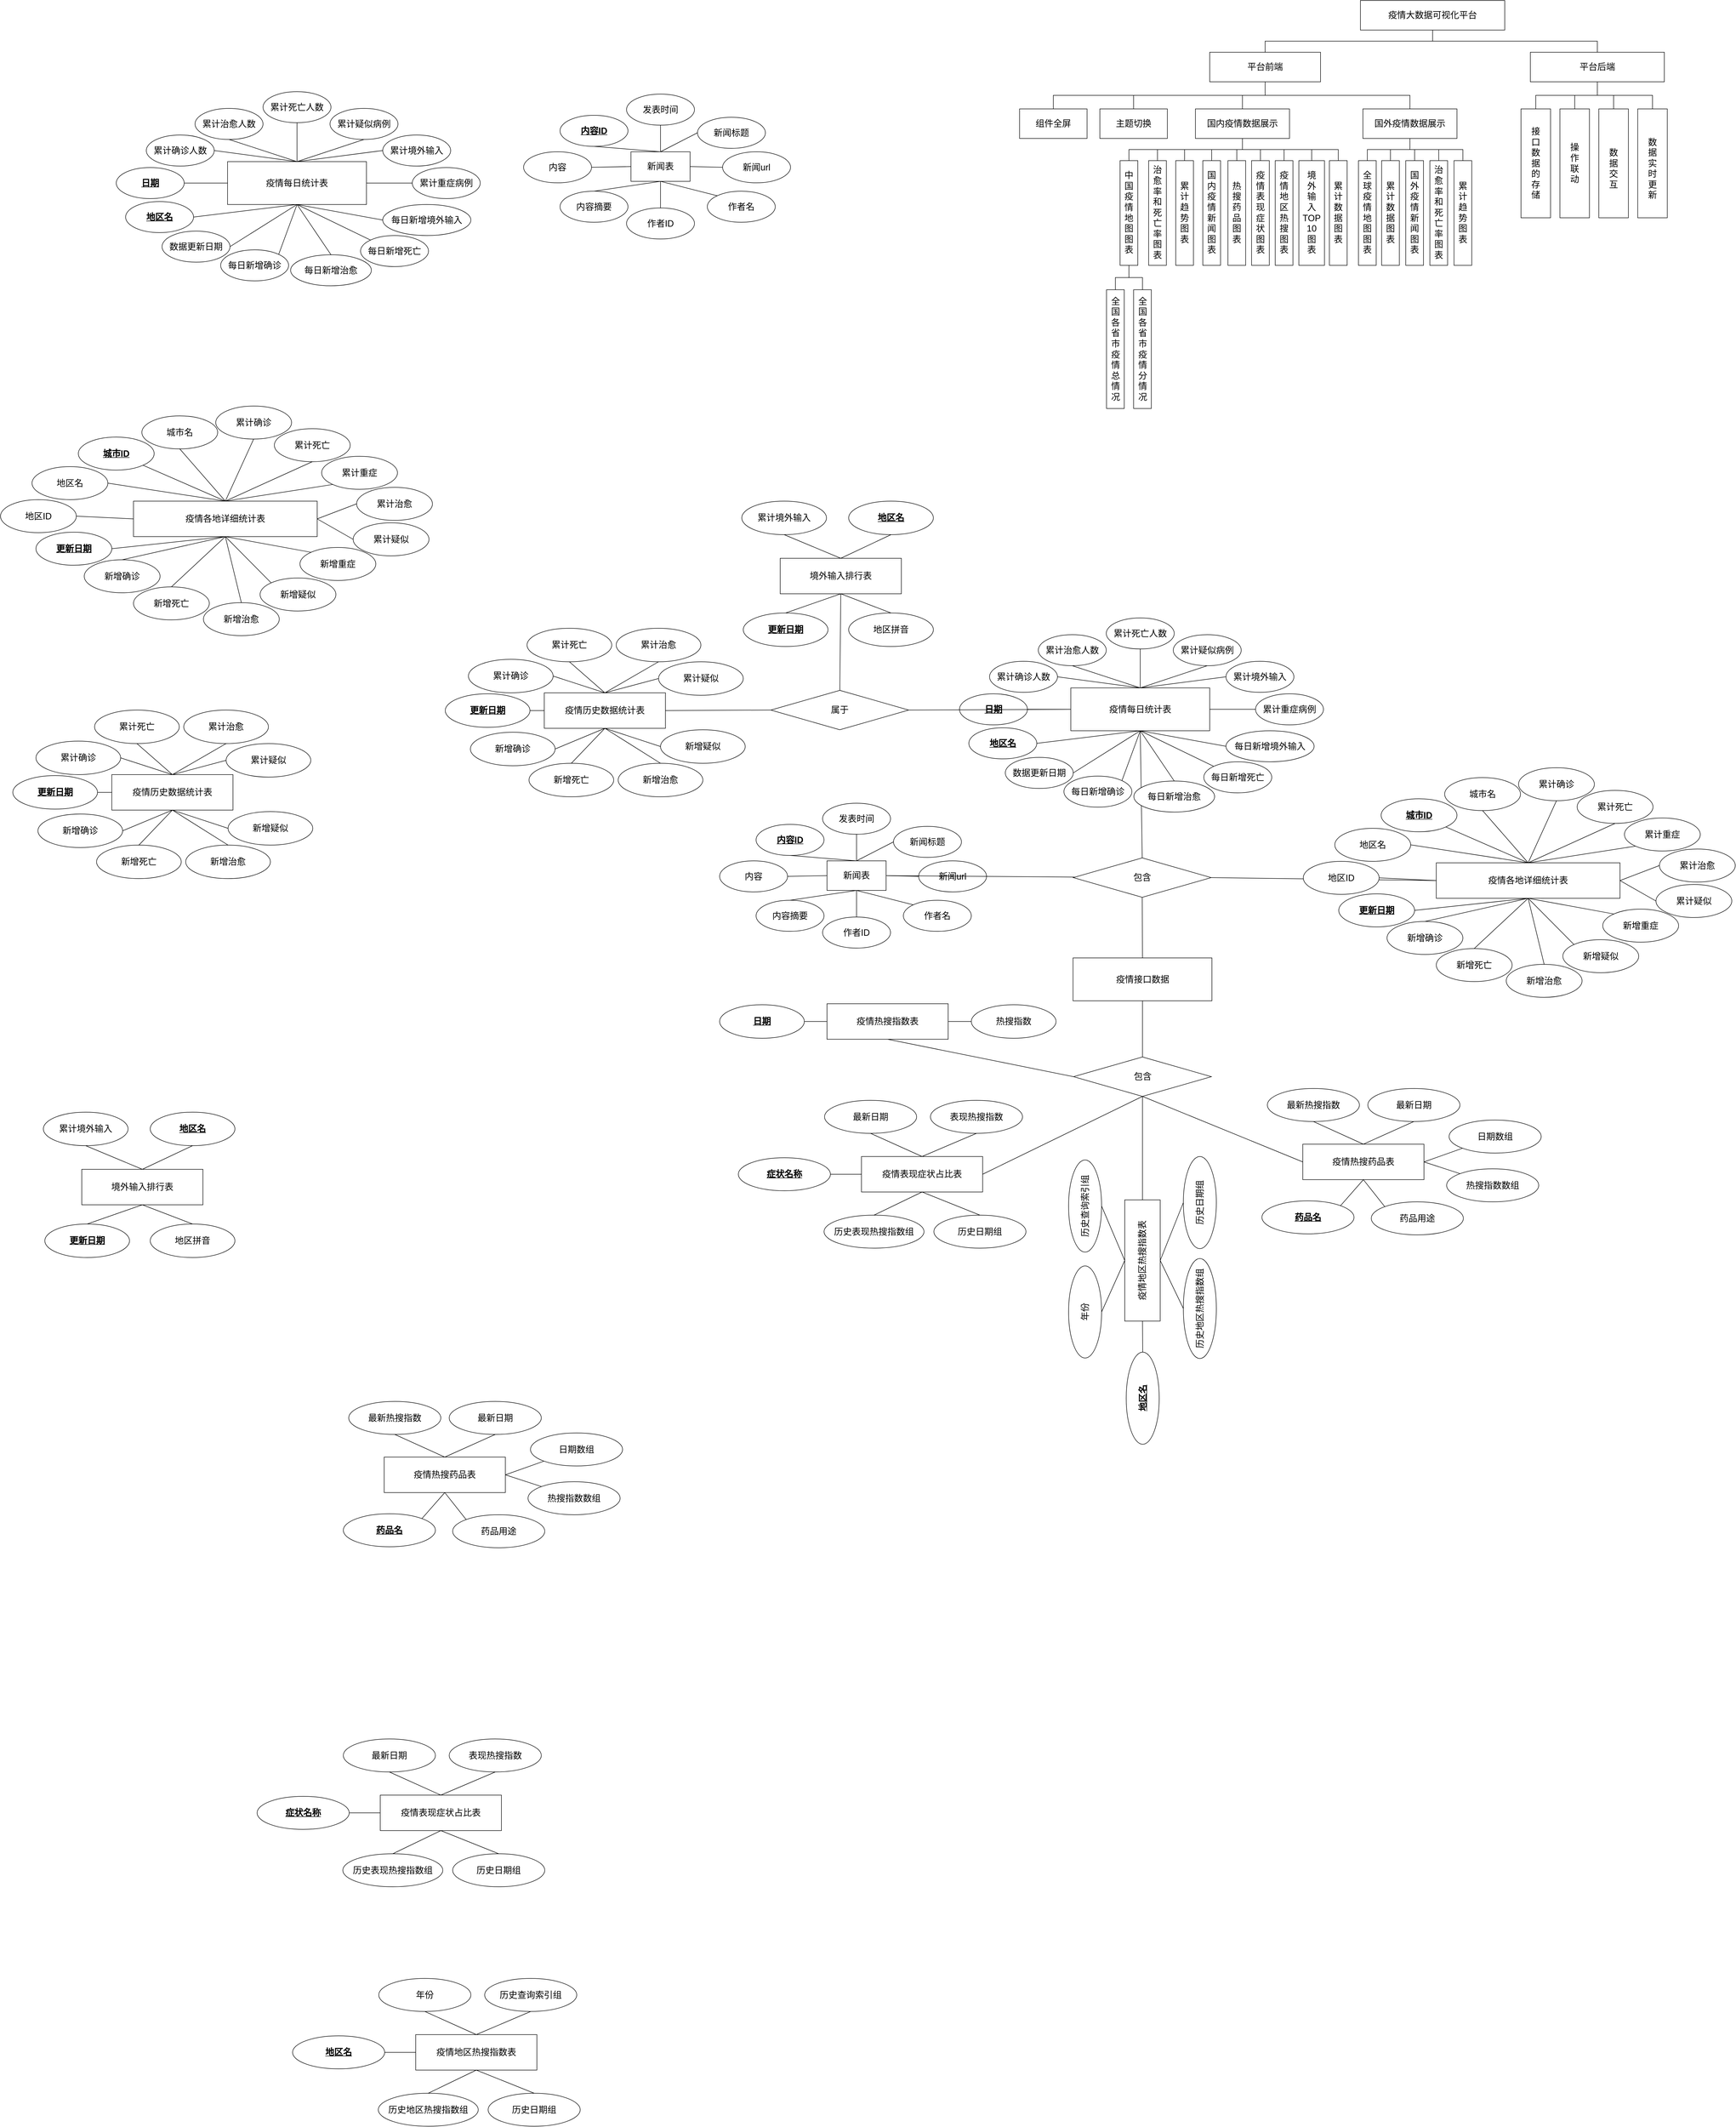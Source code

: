 <mxfile version="20.8.1" type="github">
  <diagram name="第 1 页" id="UEdug9_IwMbXUu6I8PIS">
    <mxGraphModel dx="5309" dy="1497" grid="0" gridSize="10" guides="1" tooltips="1" connect="1" arrows="1" fold="1" page="0" pageScale="1" pageWidth="827" pageHeight="1169" math="0" shadow="0">
      <root>
        <mxCell id="0" />
        <mxCell id="1" parent="0" />
        <mxCell id="BOajG0e2wCL7hpuUYJ67-6" style="edgeStyle=orthogonalEdgeStyle;rounded=0;orthogonalLoop=1;jettySize=auto;html=1;exitX=0.5;exitY=1;exitDx=0;exitDy=0;entryX=0.5;entryY=0;entryDx=0;entryDy=0;endArrow=none;endFill=0;" parent="1" source="BOajG0e2wCL7hpuUYJ67-2" target="BOajG0e2wCL7hpuUYJ67-3" edge="1">
          <mxGeometry relative="1" as="geometry" />
        </mxCell>
        <mxCell id="BOajG0e2wCL7hpuUYJ67-7" style="edgeStyle=orthogonalEdgeStyle;rounded=0;orthogonalLoop=1;jettySize=auto;html=1;exitX=0.5;exitY=1;exitDx=0;exitDy=0;entryX=0.5;entryY=0;entryDx=0;entryDy=0;endArrow=none;endFill=0;" parent="1" source="BOajG0e2wCL7hpuUYJ67-2" target="BOajG0e2wCL7hpuUYJ67-4" edge="1">
          <mxGeometry relative="1" as="geometry" />
        </mxCell>
        <mxCell id="BOajG0e2wCL7hpuUYJ67-2" value="&lt;font style=&quot;font-size: 18px;&quot;&gt;疫情大数据可视化平台&lt;/font&gt;" style="rounded=0;whiteSpace=wrap;html=1;" parent="1" vertex="1">
          <mxGeometry x="188" y="89" width="293" height="60" as="geometry" />
        </mxCell>
        <mxCell id="BOajG0e2wCL7hpuUYJ67-12" style="edgeStyle=orthogonalEdgeStyle;rounded=0;orthogonalLoop=1;jettySize=auto;html=1;exitX=0.5;exitY=1;exitDx=0;exitDy=0;endArrow=none;endFill=0;" parent="1" source="BOajG0e2wCL7hpuUYJ67-3" target="BOajG0e2wCL7hpuUYJ67-10" edge="1">
          <mxGeometry relative="1" as="geometry" />
        </mxCell>
        <mxCell id="BOajG0e2wCL7hpuUYJ67-13" style="edgeStyle=orthogonalEdgeStyle;rounded=0;orthogonalLoop=1;jettySize=auto;html=1;exitX=0.5;exitY=1;exitDx=0;exitDy=0;endArrow=none;endFill=0;" parent="1" source="BOajG0e2wCL7hpuUYJ67-3" target="BOajG0e2wCL7hpuUYJ67-11" edge="1">
          <mxGeometry relative="1" as="geometry" />
        </mxCell>
        <mxCell id="BOajG0e2wCL7hpuUYJ67-53" style="edgeStyle=orthogonalEdgeStyle;rounded=0;orthogonalLoop=1;jettySize=auto;html=1;exitX=0.5;exitY=1;exitDx=0;exitDy=0;endArrow=none;endFill=0;" parent="1" source="BOajG0e2wCL7hpuUYJ67-3" target="BOajG0e2wCL7hpuUYJ67-52" edge="1">
          <mxGeometry relative="1" as="geometry" />
        </mxCell>
        <mxCell id="BOajG0e2wCL7hpuUYJ67-55" style="edgeStyle=orthogonalEdgeStyle;rounded=0;orthogonalLoop=1;jettySize=auto;html=1;exitX=0.5;exitY=1;exitDx=0;exitDy=0;endArrow=none;endFill=0;" parent="1" source="BOajG0e2wCL7hpuUYJ67-3" target="BOajG0e2wCL7hpuUYJ67-54" edge="1">
          <mxGeometry relative="1" as="geometry" />
        </mxCell>
        <mxCell id="BOajG0e2wCL7hpuUYJ67-3" value="&lt;font style=&quot;font-size: 18px;&quot;&gt;平台前端&lt;/font&gt;" style="rounded=0;whiteSpace=wrap;html=1;" parent="1" vertex="1">
          <mxGeometry x="-118" y="194" width="225" height="60" as="geometry" />
        </mxCell>
        <mxCell id="BOajG0e2wCL7hpuUYJ67-58" style="edgeStyle=orthogonalEdgeStyle;rounded=0;orthogonalLoop=1;jettySize=auto;html=1;exitX=0.5;exitY=1;exitDx=0;exitDy=0;entryX=0;entryY=0.5;entryDx=0;entryDy=0;endArrow=none;endFill=0;" parent="1" source="BOajG0e2wCL7hpuUYJ67-4" target="BOajG0e2wCL7hpuUYJ67-48" edge="1">
          <mxGeometry relative="1" as="geometry" />
        </mxCell>
        <mxCell id="BOajG0e2wCL7hpuUYJ67-59" style="edgeStyle=orthogonalEdgeStyle;rounded=0;orthogonalLoop=1;jettySize=auto;html=1;exitX=0.5;exitY=1;exitDx=0;exitDy=0;entryX=0;entryY=0.5;entryDx=0;entryDy=0;endArrow=none;endFill=0;" parent="1" source="BOajG0e2wCL7hpuUYJ67-4" target="BOajG0e2wCL7hpuUYJ67-49" edge="1">
          <mxGeometry relative="1" as="geometry" />
        </mxCell>
        <mxCell id="BOajG0e2wCL7hpuUYJ67-60" style="edgeStyle=orthogonalEdgeStyle;rounded=0;orthogonalLoop=1;jettySize=auto;html=1;exitX=0.5;exitY=1;exitDx=0;exitDy=0;entryX=0;entryY=0.5;entryDx=0;entryDy=0;endArrow=none;endFill=0;" parent="1" source="BOajG0e2wCL7hpuUYJ67-4" target="BOajG0e2wCL7hpuUYJ67-50" edge="1">
          <mxGeometry relative="1" as="geometry" />
        </mxCell>
        <mxCell id="BOajG0e2wCL7hpuUYJ67-61" style="edgeStyle=orthogonalEdgeStyle;rounded=0;orthogonalLoop=1;jettySize=auto;html=1;exitX=0.5;exitY=1;exitDx=0;exitDy=0;entryX=0;entryY=0.5;entryDx=0;entryDy=0;endArrow=none;endFill=0;" parent="1" source="BOajG0e2wCL7hpuUYJ67-4" target="BOajG0e2wCL7hpuUYJ67-57" edge="1">
          <mxGeometry relative="1" as="geometry" />
        </mxCell>
        <mxCell id="BOajG0e2wCL7hpuUYJ67-4" value="&lt;font style=&quot;font-size: 18px;&quot;&gt;平台后端&lt;/font&gt;" style="rounded=0;whiteSpace=wrap;html=1;" parent="1" vertex="1">
          <mxGeometry x="533" y="194" width="272" height="60" as="geometry" />
        </mxCell>
        <mxCell id="BOajG0e2wCL7hpuUYJ67-25" style="edgeStyle=orthogonalEdgeStyle;rounded=0;orthogonalLoop=1;jettySize=auto;html=1;exitX=0.5;exitY=1;exitDx=0;exitDy=0;entryX=0;entryY=0.5;entryDx=0;entryDy=0;endArrow=none;endFill=0;" parent="1" source="BOajG0e2wCL7hpuUYJ67-10" target="BOajG0e2wCL7hpuUYJ67-22" edge="1">
          <mxGeometry relative="1" as="geometry" />
        </mxCell>
        <mxCell id="BOajG0e2wCL7hpuUYJ67-26" style="edgeStyle=orthogonalEdgeStyle;rounded=0;orthogonalLoop=1;jettySize=auto;html=1;exitX=0.5;exitY=1;exitDx=0;exitDy=0;entryX=0;entryY=0.5;entryDx=0;entryDy=0;endArrow=none;endFill=0;" parent="1" source="BOajG0e2wCL7hpuUYJ67-10" target="BOajG0e2wCL7hpuUYJ67-15" edge="1">
          <mxGeometry relative="1" as="geometry" />
        </mxCell>
        <mxCell id="BOajG0e2wCL7hpuUYJ67-27" style="edgeStyle=orthogonalEdgeStyle;rounded=0;orthogonalLoop=1;jettySize=auto;html=1;exitX=0.5;exitY=1;exitDx=0;exitDy=0;entryX=0;entryY=0.5;entryDx=0;entryDy=0;endArrow=none;endFill=0;" parent="1" source="BOajG0e2wCL7hpuUYJ67-10" target="BOajG0e2wCL7hpuUYJ67-16" edge="1">
          <mxGeometry relative="1" as="geometry" />
        </mxCell>
        <mxCell id="BOajG0e2wCL7hpuUYJ67-28" style="edgeStyle=orthogonalEdgeStyle;rounded=0;orthogonalLoop=1;jettySize=auto;html=1;exitX=0.5;exitY=1;exitDx=0;exitDy=0;entryX=0;entryY=0.5;entryDx=0;entryDy=0;endArrow=none;endFill=0;" parent="1" source="BOajG0e2wCL7hpuUYJ67-10" target="BOajG0e2wCL7hpuUYJ67-17" edge="1">
          <mxGeometry relative="1" as="geometry" />
        </mxCell>
        <mxCell id="BOajG0e2wCL7hpuUYJ67-29" style="edgeStyle=orthogonalEdgeStyle;rounded=0;orthogonalLoop=1;jettySize=auto;html=1;exitX=0.5;exitY=1;exitDx=0;exitDy=0;entryX=0;entryY=0.5;entryDx=0;entryDy=0;endArrow=none;endFill=0;" parent="1" source="BOajG0e2wCL7hpuUYJ67-10" target="BOajG0e2wCL7hpuUYJ67-18" edge="1">
          <mxGeometry relative="1" as="geometry" />
        </mxCell>
        <mxCell id="BOajG0e2wCL7hpuUYJ67-30" style="edgeStyle=orthogonalEdgeStyle;rounded=0;orthogonalLoop=1;jettySize=auto;html=1;exitX=0.5;exitY=1;exitDx=0;exitDy=0;entryX=0;entryY=0.5;entryDx=0;entryDy=0;endArrow=none;endFill=0;" parent="1" source="BOajG0e2wCL7hpuUYJ67-10" target="BOajG0e2wCL7hpuUYJ67-19" edge="1">
          <mxGeometry relative="1" as="geometry" />
        </mxCell>
        <mxCell id="BOajG0e2wCL7hpuUYJ67-31" style="edgeStyle=orthogonalEdgeStyle;rounded=0;orthogonalLoop=1;jettySize=auto;html=1;exitX=0.5;exitY=1;exitDx=0;exitDy=0;entryX=0;entryY=0.5;entryDx=0;entryDy=0;endArrow=none;endFill=0;" parent="1" source="BOajG0e2wCL7hpuUYJ67-10" target="BOajG0e2wCL7hpuUYJ67-20" edge="1">
          <mxGeometry relative="1" as="geometry" />
        </mxCell>
        <mxCell id="BOajG0e2wCL7hpuUYJ67-32" style="edgeStyle=orthogonalEdgeStyle;rounded=0;orthogonalLoop=1;jettySize=auto;html=1;exitX=0.5;exitY=1;exitDx=0;exitDy=0;entryX=0;entryY=0.5;entryDx=0;entryDy=0;endArrow=none;endFill=0;" parent="1" source="BOajG0e2wCL7hpuUYJ67-10" target="BOajG0e2wCL7hpuUYJ67-21" edge="1">
          <mxGeometry relative="1" as="geometry" />
        </mxCell>
        <mxCell id="BOajG0e2wCL7hpuUYJ67-39" style="edgeStyle=orthogonalEdgeStyle;rounded=0;orthogonalLoop=1;jettySize=auto;html=1;exitX=0.5;exitY=1;exitDx=0;exitDy=0;entryX=0;entryY=0.5;entryDx=0;entryDy=0;endArrow=none;endFill=0;" parent="1" source="BOajG0e2wCL7hpuUYJ67-10" target="BOajG0e2wCL7hpuUYJ67-37" edge="1">
          <mxGeometry relative="1" as="geometry" />
        </mxCell>
        <mxCell id="BOajG0e2wCL7hpuUYJ67-10" value="&lt;font style=&quot;font-size: 18px;&quot;&gt;国内疫情数据展示&lt;/font&gt;" style="rounded=0;whiteSpace=wrap;html=1;" parent="1" vertex="1">
          <mxGeometry x="-147" y="309" width="191" height="60" as="geometry" />
        </mxCell>
        <mxCell id="BOajG0e2wCL7hpuUYJ67-40" style="edgeStyle=orthogonalEdgeStyle;rounded=0;orthogonalLoop=1;jettySize=auto;html=1;exitX=0.5;exitY=1;exitDx=0;exitDy=0;entryX=0;entryY=0.5;entryDx=0;entryDy=0;endArrow=none;endFill=0;" parent="1" source="BOajG0e2wCL7hpuUYJ67-11" target="BOajG0e2wCL7hpuUYJ67-36" edge="1">
          <mxGeometry relative="1" as="geometry" />
        </mxCell>
        <mxCell id="BOajG0e2wCL7hpuUYJ67-41" style="edgeStyle=orthogonalEdgeStyle;rounded=0;orthogonalLoop=1;jettySize=auto;html=1;exitX=0.5;exitY=1;exitDx=0;exitDy=0;entryX=0;entryY=0.5;entryDx=0;entryDy=0;endArrow=none;endFill=0;" parent="1" source="BOajG0e2wCL7hpuUYJ67-11" target="BOajG0e2wCL7hpuUYJ67-38" edge="1">
          <mxGeometry relative="1" as="geometry" />
        </mxCell>
        <mxCell id="BOajG0e2wCL7hpuUYJ67-43" style="edgeStyle=orthogonalEdgeStyle;rounded=0;orthogonalLoop=1;jettySize=auto;html=1;exitX=0.5;exitY=1;exitDx=0;exitDy=0;entryX=0;entryY=0.5;entryDx=0;entryDy=0;endArrow=none;endFill=0;" parent="1" source="BOajG0e2wCL7hpuUYJ67-11" target="BOajG0e2wCL7hpuUYJ67-42" edge="1">
          <mxGeometry relative="1" as="geometry" />
        </mxCell>
        <mxCell id="BOajG0e2wCL7hpuUYJ67-46" style="edgeStyle=orthogonalEdgeStyle;rounded=0;orthogonalLoop=1;jettySize=auto;html=1;exitX=0.5;exitY=1;exitDx=0;exitDy=0;entryX=0;entryY=0.5;entryDx=0;entryDy=0;endArrow=none;endFill=0;" parent="1" source="BOajG0e2wCL7hpuUYJ67-11" target="BOajG0e2wCL7hpuUYJ67-44" edge="1">
          <mxGeometry relative="1" as="geometry" />
        </mxCell>
        <mxCell id="BOajG0e2wCL7hpuUYJ67-47" style="edgeStyle=orthogonalEdgeStyle;rounded=0;orthogonalLoop=1;jettySize=auto;html=1;exitX=0.5;exitY=1;exitDx=0;exitDy=0;entryX=0;entryY=0.5;entryDx=0;entryDy=0;endArrow=none;endFill=0;" parent="1" source="BOajG0e2wCL7hpuUYJ67-11" target="BOajG0e2wCL7hpuUYJ67-45" edge="1">
          <mxGeometry relative="1" as="geometry" />
        </mxCell>
        <mxCell id="BOajG0e2wCL7hpuUYJ67-11" value="&lt;font style=&quot;font-size: 18px;&quot;&gt;国外疫情数据展示&lt;/font&gt;" style="rounded=0;whiteSpace=wrap;html=1;" parent="1" vertex="1">
          <mxGeometry x="193" y="309" width="191" height="60" as="geometry" />
        </mxCell>
        <mxCell id="BOajG0e2wCL7hpuUYJ67-15" value="&lt;font style=&quot;font-size: 18px;&quot;&gt;治愈率和死亡率图表&lt;/font&gt;" style="rounded=0;whiteSpace=wrap;html=1;flipV=1;flipH=1;direction=south;labelBorderColor=none;labelPosition=center;verticalLabelPosition=middle;align=center;verticalAlign=middle;" parent="1" vertex="1">
          <mxGeometry x="-242" y="414" width="36" height="212.5" as="geometry" />
        </mxCell>
        <mxCell id="BOajG0e2wCL7hpuUYJ67-16" value="&lt;font style=&quot;font-size: 18px;&quot;&gt;累计趋势图表&lt;/font&gt;" style="rounded=0;whiteSpace=wrap;html=1;flipV=1;flipH=1;direction=south;labelBorderColor=none;labelPosition=center;verticalLabelPosition=middle;align=center;verticalAlign=middle;" parent="1" vertex="1">
          <mxGeometry x="-187" y="414" width="36" height="212.5" as="geometry" />
        </mxCell>
        <mxCell id="BOajG0e2wCL7hpuUYJ67-17" value="&lt;span style=&quot;font-size: 18px;&quot;&gt;国内疫情新闻图表&lt;/span&gt;" style="rounded=0;whiteSpace=wrap;html=1;flipV=1;flipH=1;direction=south;labelBorderColor=none;labelPosition=center;verticalLabelPosition=middle;align=center;verticalAlign=middle;" parent="1" vertex="1">
          <mxGeometry x="-132" y="414" width="36" height="212.5" as="geometry" />
        </mxCell>
        <mxCell id="BOajG0e2wCL7hpuUYJ67-18" value="&lt;span style=&quot;font-size: 18px;&quot;&gt;热搜药品图表&lt;/span&gt;" style="rounded=0;whiteSpace=wrap;html=1;flipV=1;flipH=1;direction=south;labelBorderColor=none;labelPosition=center;verticalLabelPosition=middle;align=center;verticalAlign=middle;" parent="1" vertex="1">
          <mxGeometry x="-81" y="414" width="36" height="212.5" as="geometry" />
        </mxCell>
        <mxCell id="BOajG0e2wCL7hpuUYJ67-19" value="&lt;span style=&quot;font-size: 18px;&quot;&gt;疫情表现症状图表&lt;/span&gt;" style="rounded=0;whiteSpace=wrap;html=1;flipV=1;flipH=1;direction=south;labelBorderColor=none;labelPosition=center;verticalLabelPosition=middle;align=center;verticalAlign=middle;" parent="1" vertex="1">
          <mxGeometry x="-33" y="414" width="36" height="212.5" as="geometry" />
        </mxCell>
        <mxCell id="BOajG0e2wCL7hpuUYJ67-20" value="&lt;span style=&quot;font-size: 18px;&quot;&gt;疫情地区热搜图表&lt;/span&gt;" style="rounded=0;whiteSpace=wrap;html=1;flipV=1;flipH=1;direction=south;labelBorderColor=none;labelPosition=center;verticalLabelPosition=middle;align=center;verticalAlign=middle;" parent="1" vertex="1">
          <mxGeometry x="15" y="414" width="36" height="212.5" as="geometry" />
        </mxCell>
        <mxCell id="BOajG0e2wCL7hpuUYJ67-21" value="&lt;span style=&quot;font-size: 18px;&quot;&gt;境&lt;br&gt;外&lt;br&gt;输&lt;br&gt;入&lt;br&gt;TOP&lt;br&gt;10&lt;br&gt;图&lt;br&gt;表&lt;/span&gt;" style="rounded=0;whiteSpace=wrap;html=1;flipV=1;flipH=1;direction=south;labelBorderColor=none;labelPosition=center;verticalLabelPosition=middle;align=center;verticalAlign=middle;" parent="1" vertex="1">
          <mxGeometry x="63" y="414" width="52" height="212.5" as="geometry" />
        </mxCell>
        <mxCell id="BOajG0e2wCL7hpuUYJ67-34" style="edgeStyle=orthogonalEdgeStyle;rounded=0;orthogonalLoop=1;jettySize=auto;html=1;exitX=1;exitY=0.5;exitDx=0;exitDy=0;entryX=0;entryY=0.5;entryDx=0;entryDy=0;endArrow=none;endFill=0;" parent="1" source="BOajG0e2wCL7hpuUYJ67-22" target="BOajG0e2wCL7hpuUYJ67-23" edge="1">
          <mxGeometry relative="1" as="geometry" />
        </mxCell>
        <mxCell id="BOajG0e2wCL7hpuUYJ67-35" style="edgeStyle=orthogonalEdgeStyle;rounded=0;orthogonalLoop=1;jettySize=auto;html=1;exitX=1;exitY=0.5;exitDx=0;exitDy=0;entryX=0;entryY=0.5;entryDx=0;entryDy=0;endArrow=none;endFill=0;" parent="1" source="BOajG0e2wCL7hpuUYJ67-22" target="BOajG0e2wCL7hpuUYJ67-24" edge="1">
          <mxGeometry relative="1" as="geometry" />
        </mxCell>
        <mxCell id="BOajG0e2wCL7hpuUYJ67-22" value="&lt;span style=&quot;font-size: 18px;&quot;&gt;中国疫情地图图表&lt;/span&gt;" style="rounded=0;whiteSpace=wrap;html=1;flipV=1;flipH=1;direction=south;labelBorderColor=none;labelPosition=center;verticalLabelPosition=middle;align=center;verticalAlign=middle;" parent="1" vertex="1">
          <mxGeometry x="-300" y="414" width="36" height="212.5" as="geometry" />
        </mxCell>
        <mxCell id="BOajG0e2wCL7hpuUYJ67-23" value="&lt;span style=&quot;font-size: 18px;&quot;&gt;全国各省市疫情总情况&lt;/span&gt;" style="rounded=0;whiteSpace=wrap;html=1;flipV=1;flipH=1;direction=south;labelBorderColor=none;labelPosition=center;verticalLabelPosition=middle;align=center;verticalAlign=middle;" parent="1" vertex="1">
          <mxGeometry x="-327.5" y="676" width="36" height="241" as="geometry" />
        </mxCell>
        <mxCell id="BOajG0e2wCL7hpuUYJ67-24" value="&lt;span style=&quot;font-size: 18px;&quot;&gt;全国各省市疫情分情况&lt;/span&gt;" style="rounded=0;whiteSpace=wrap;html=1;flipV=1;flipH=1;direction=south;labelBorderColor=none;labelPosition=center;verticalLabelPosition=middle;align=center;verticalAlign=middle;" parent="1" vertex="1">
          <mxGeometry x="-272.5" y="676" width="36" height="241" as="geometry" />
        </mxCell>
        <mxCell id="BOajG0e2wCL7hpuUYJ67-36" value="&lt;span style=&quot;font-size: 18px;&quot;&gt;全球疫情地图图表&lt;/span&gt;" style="rounded=0;whiteSpace=wrap;html=1;flipV=1;flipH=1;direction=south;labelBorderColor=none;labelPosition=center;verticalLabelPosition=middle;align=center;verticalAlign=middle;" parent="1" vertex="1">
          <mxGeometry x="184" y="414" width="36" height="212.5" as="geometry" />
        </mxCell>
        <mxCell id="BOajG0e2wCL7hpuUYJ67-37" value="&lt;font style=&quot;font-size: 18px;&quot;&gt;累计数据图表&lt;/font&gt;" style="rounded=0;whiteSpace=wrap;html=1;flipV=1;flipH=1;direction=south;labelBorderColor=none;labelPosition=center;verticalLabelPosition=middle;align=center;verticalAlign=middle;" parent="1" vertex="1">
          <mxGeometry x="125" y="414" width="36" height="212.5" as="geometry" />
        </mxCell>
        <mxCell id="BOajG0e2wCL7hpuUYJ67-38" value="&lt;font style=&quot;font-size: 18px;&quot;&gt;累计数据图表&lt;/font&gt;" style="rounded=0;whiteSpace=wrap;html=1;flipV=1;flipH=1;direction=south;labelBorderColor=none;labelPosition=center;verticalLabelPosition=middle;align=center;verticalAlign=middle;" parent="1" vertex="1">
          <mxGeometry x="231" y="414" width="36" height="212.5" as="geometry" />
        </mxCell>
        <mxCell id="BOajG0e2wCL7hpuUYJ67-42" value="&lt;span style=&quot;font-size: 18px;&quot;&gt;国外疫情新闻图表&lt;/span&gt;" style="rounded=0;whiteSpace=wrap;html=1;flipV=1;flipH=1;direction=south;labelBorderColor=none;labelPosition=center;verticalLabelPosition=middle;align=center;verticalAlign=middle;" parent="1" vertex="1">
          <mxGeometry x="280" y="414" width="36" height="212.5" as="geometry" />
        </mxCell>
        <mxCell id="BOajG0e2wCL7hpuUYJ67-44" value="&lt;font style=&quot;font-size: 18px;&quot;&gt;治愈率和死亡率图表&lt;/font&gt;" style="rounded=0;whiteSpace=wrap;html=1;flipV=1;flipH=1;direction=south;labelBorderColor=none;labelPosition=center;verticalLabelPosition=middle;align=center;verticalAlign=middle;" parent="1" vertex="1">
          <mxGeometry x="329" y="414" width="36" height="212.5" as="geometry" />
        </mxCell>
        <mxCell id="BOajG0e2wCL7hpuUYJ67-45" value="&lt;font style=&quot;font-size: 18px;&quot;&gt;累计趋势图表&lt;/font&gt;" style="rounded=0;whiteSpace=wrap;html=1;flipV=1;flipH=1;direction=south;labelBorderColor=none;labelPosition=center;verticalLabelPosition=middle;align=center;verticalAlign=middle;" parent="1" vertex="1">
          <mxGeometry x="378" y="414" width="36" height="212.5" as="geometry" />
        </mxCell>
        <mxCell id="BOajG0e2wCL7hpuUYJ67-48" value="&lt;font style=&quot;font-size: 18px;&quot;&gt;接&lt;br&gt;口&lt;br&gt;数&lt;br&gt;据&lt;br&gt;的&lt;br&gt;存&lt;br&gt;储&lt;/font&gt;" style="rounded=0;whiteSpace=wrap;html=1;direction=south;" parent="1" vertex="1">
          <mxGeometry x="514" y="309" width="60" height="221" as="geometry" />
        </mxCell>
        <mxCell id="BOajG0e2wCL7hpuUYJ67-49" value="&lt;span style=&quot;font-size: 18px;&quot;&gt;操&lt;br&gt;作&lt;br&gt;联&lt;br&gt;动&lt;/span&gt;" style="rounded=0;whiteSpace=wrap;html=1;direction=south;" parent="1" vertex="1">
          <mxGeometry x="593" y="309" width="60" height="221" as="geometry" />
        </mxCell>
        <mxCell id="BOajG0e2wCL7hpuUYJ67-50" value="&lt;span style=&quot;font-size: 18px;&quot;&gt;&lt;br&gt;数&lt;br&gt;据&lt;br&gt;交&lt;br&gt;互&lt;/span&gt;" style="rounded=0;whiteSpace=wrap;html=1;direction=south;" parent="1" vertex="1">
          <mxGeometry x="672" y="309" width="60" height="221" as="geometry" />
        </mxCell>
        <mxCell id="BOajG0e2wCL7hpuUYJ67-52" value="&lt;font style=&quot;font-size: 18px;&quot;&gt;主题切换&lt;/font&gt;" style="rounded=0;whiteSpace=wrap;html=1;" parent="1" vertex="1">
          <mxGeometry x="-341" y="309" width="137" height="60" as="geometry" />
        </mxCell>
        <mxCell id="BOajG0e2wCL7hpuUYJ67-54" value="&lt;font style=&quot;font-size: 18px;&quot;&gt;组件全屏&lt;/font&gt;" style="rounded=0;whiteSpace=wrap;html=1;" parent="1" vertex="1">
          <mxGeometry x="-504" y="309" width="137" height="60" as="geometry" />
        </mxCell>
        <mxCell id="BOajG0e2wCL7hpuUYJ67-57" value="&lt;span style=&quot;font-size: 18px;&quot;&gt;&lt;br&gt;数&lt;br&gt;据&lt;br&gt;实&lt;br&gt;时&lt;br&gt;更&lt;br&gt;新&lt;br&gt;&lt;/span&gt;" style="rounded=0;whiteSpace=wrap;html=1;direction=south;" parent="1" vertex="1">
          <mxGeometry x="751" y="309" width="60" height="221" as="geometry" />
        </mxCell>
        <mxCell id="s5Gfsr77yvl_gxEFu3jo-158" value="" style="group" vertex="1" connectable="0" parent="1">
          <mxGeometry x="-1980" y="4103" width="584" height="300" as="geometry" />
        </mxCell>
        <mxCell id="s5Gfsr77yvl_gxEFu3jo-159" value="疫情地区热搜指数表" style="rounded=0;whiteSpace=wrap;html=1;fontSize=18;" vertex="1" parent="s5Gfsr77yvl_gxEFu3jo-158">
          <mxGeometry x="250" y="114" width="246" height="72" as="geometry" />
        </mxCell>
        <mxCell id="s5Gfsr77yvl_gxEFu3jo-160" style="edgeStyle=none;rounded=0;orthogonalLoop=1;jettySize=auto;html=1;exitX=1;exitY=0.5;exitDx=0;exitDy=0;entryX=0;entryY=0.5;entryDx=0;entryDy=0;fontSize=18;endArrow=none;endFill=0;" edge="1" parent="s5Gfsr77yvl_gxEFu3jo-158" source="s5Gfsr77yvl_gxEFu3jo-161" target="s5Gfsr77yvl_gxEFu3jo-159">
          <mxGeometry relative="1" as="geometry" />
        </mxCell>
        <mxCell id="s5Gfsr77yvl_gxEFu3jo-161" value="&lt;b&gt;&lt;u&gt;地区名&lt;/u&gt;&lt;/b&gt;" style="ellipse;whiteSpace=wrap;html=1;fontSize=18;" vertex="1" parent="s5Gfsr77yvl_gxEFu3jo-158">
          <mxGeometry y="116.5" width="187" height="67" as="geometry" />
        </mxCell>
        <mxCell id="s5Gfsr77yvl_gxEFu3jo-162" style="edgeStyle=none;rounded=0;orthogonalLoop=1;jettySize=auto;html=1;exitX=0.5;exitY=1;exitDx=0;exitDy=0;entryX=0.5;entryY=0;entryDx=0;entryDy=0;fontSize=18;endArrow=none;endFill=0;" edge="1" parent="s5Gfsr77yvl_gxEFu3jo-158" source="s5Gfsr77yvl_gxEFu3jo-163" target="s5Gfsr77yvl_gxEFu3jo-159">
          <mxGeometry relative="1" as="geometry" />
        </mxCell>
        <mxCell id="s5Gfsr77yvl_gxEFu3jo-163" value="年份" style="ellipse;whiteSpace=wrap;html=1;fontSize=18;" vertex="1" parent="s5Gfsr77yvl_gxEFu3jo-158">
          <mxGeometry x="175" width="187" height="67" as="geometry" />
        </mxCell>
        <mxCell id="s5Gfsr77yvl_gxEFu3jo-164" style="edgeStyle=none;rounded=0;orthogonalLoop=1;jettySize=auto;html=1;exitX=0.5;exitY=0;exitDx=0;exitDy=0;entryX=0.5;entryY=1;entryDx=0;entryDy=0;fontSize=18;endArrow=none;endFill=0;" edge="1" parent="s5Gfsr77yvl_gxEFu3jo-158" source="s5Gfsr77yvl_gxEFu3jo-165" target="s5Gfsr77yvl_gxEFu3jo-159">
          <mxGeometry relative="1" as="geometry" />
        </mxCell>
        <mxCell id="s5Gfsr77yvl_gxEFu3jo-165" value="历史日期组" style="ellipse;whiteSpace=wrap;html=1;fontSize=18;" vertex="1" parent="s5Gfsr77yvl_gxEFu3jo-158">
          <mxGeometry x="397" y="233" width="187" height="67" as="geometry" />
        </mxCell>
        <mxCell id="s5Gfsr77yvl_gxEFu3jo-166" style="edgeStyle=none;rounded=0;orthogonalLoop=1;jettySize=auto;html=1;exitX=0.5;exitY=1;exitDx=0;exitDy=0;entryX=0.5;entryY=0;entryDx=0;entryDy=0;fontSize=18;endArrow=none;endFill=0;" edge="1" parent="s5Gfsr77yvl_gxEFu3jo-158" source="s5Gfsr77yvl_gxEFu3jo-167" target="s5Gfsr77yvl_gxEFu3jo-159">
          <mxGeometry relative="1" as="geometry" />
        </mxCell>
        <mxCell id="s5Gfsr77yvl_gxEFu3jo-167" value="历史查询索引组" style="ellipse;whiteSpace=wrap;html=1;fontSize=18;" vertex="1" parent="s5Gfsr77yvl_gxEFu3jo-158">
          <mxGeometry x="390" width="187" height="67" as="geometry" />
        </mxCell>
        <mxCell id="s5Gfsr77yvl_gxEFu3jo-168" style="edgeStyle=none;rounded=0;orthogonalLoop=1;jettySize=auto;html=1;exitX=0.5;exitY=0;exitDx=0;exitDy=0;entryX=0.5;entryY=1;entryDx=0;entryDy=0;fontSize=18;endArrow=none;endFill=0;" edge="1" parent="s5Gfsr77yvl_gxEFu3jo-158" source="s5Gfsr77yvl_gxEFu3jo-169" target="s5Gfsr77yvl_gxEFu3jo-159">
          <mxGeometry relative="1" as="geometry" />
        </mxCell>
        <mxCell id="s5Gfsr77yvl_gxEFu3jo-169" value="历史地区热搜指数组" style="ellipse;whiteSpace=wrap;html=1;fontSize=18;" vertex="1" parent="s5Gfsr77yvl_gxEFu3jo-158">
          <mxGeometry x="174" y="233" width="203" height="67" as="geometry" />
        </mxCell>
        <mxCell id="s5Gfsr77yvl_gxEFu3jo-303" style="edgeStyle=none;rounded=0;orthogonalLoop=1;jettySize=auto;html=1;exitX=0.5;exitY=1;exitDx=0;exitDy=0;entryX=0.5;entryY=0;entryDx=0;entryDy=0;fontSize=18;endArrow=none;endFill=0;" edge="1" parent="1" source="s5Gfsr77yvl_gxEFu3jo-170" target="s5Gfsr77yvl_gxEFu3jo-302">
          <mxGeometry relative="1" as="geometry" />
        </mxCell>
        <mxCell id="s5Gfsr77yvl_gxEFu3jo-170" value="&lt;span style=&quot;font-size: 18px;&quot;&gt;疫情接口数据&lt;/span&gt;" style="rounded=0;whiteSpace=wrap;html=1;" vertex="1" parent="1">
          <mxGeometry x="-395.5" y="2032" width="282" height="87" as="geometry" />
        </mxCell>
        <mxCell id="s5Gfsr77yvl_gxEFu3jo-231" style="edgeStyle=none;rounded=0;orthogonalLoop=1;jettySize=auto;html=1;exitX=0.5;exitY=1;exitDx=0;exitDy=0;entryX=0.5;entryY=0;entryDx=0;entryDy=0;fontSize=18;endArrow=none;endFill=0;" edge="1" parent="1" source="s5Gfsr77yvl_gxEFu3jo-171" target="s5Gfsr77yvl_gxEFu3jo-170">
          <mxGeometry relative="1" as="geometry" />
        </mxCell>
        <mxCell id="s5Gfsr77yvl_gxEFu3jo-232" style="edgeStyle=none;rounded=0;orthogonalLoop=1;jettySize=auto;html=1;exitX=0.5;exitY=0;exitDx=0;exitDy=0;entryX=0.5;entryY=1;entryDx=0;entryDy=0;fontSize=18;endArrow=none;endFill=0;" edge="1" parent="1" source="s5Gfsr77yvl_gxEFu3jo-171" target="s5Gfsr77yvl_gxEFu3jo-182">
          <mxGeometry relative="1" as="geometry" />
        </mxCell>
        <mxCell id="s5Gfsr77yvl_gxEFu3jo-301" style="edgeStyle=none;rounded=0;orthogonalLoop=1;jettySize=auto;html=1;exitX=1;exitY=0.5;exitDx=0;exitDy=0;entryX=0;entryY=0.5;entryDx=0;entryDy=0;fontSize=18;endArrow=none;endFill=0;" edge="1" parent="1" source="s5Gfsr77yvl_gxEFu3jo-171" target="s5Gfsr77yvl_gxEFu3jo-269">
          <mxGeometry relative="1" as="geometry" />
        </mxCell>
        <mxCell id="s5Gfsr77yvl_gxEFu3jo-171" value="包含" style="rhombus;whiteSpace=wrap;html=1;fontSize=18;" vertex="1" parent="1">
          <mxGeometry x="-395" y="1829" width="280" height="80" as="geometry" />
        </mxCell>
        <mxCell id="s5Gfsr77yvl_gxEFu3jo-172" value="" style="group" vertex="1" connectable="0" parent="1">
          <mxGeometry x="-2338" y="274" width="739" height="394" as="geometry" />
        </mxCell>
        <mxCell id="s5Gfsr77yvl_gxEFu3jo-20" value="&lt;font style=&quot;font-size: 18px;&quot;&gt;疫情每日统计表&lt;/font&gt;" style="rounded=0;whiteSpace=wrap;html=1;" vertex="1" parent="s5Gfsr77yvl_gxEFu3jo-172">
          <mxGeometry x="226" y="142" width="282" height="87" as="geometry" />
        </mxCell>
        <mxCell id="s5Gfsr77yvl_gxEFu3jo-41" style="edgeStyle=none;rounded=0;orthogonalLoop=1;jettySize=auto;html=1;exitX=1;exitY=0.5;exitDx=0;exitDy=0;entryX=0;entryY=0.5;entryDx=0;entryDy=0;fontSize=18;endArrow=none;endFill=0;" edge="1" parent="s5Gfsr77yvl_gxEFu3jo-172" source="s5Gfsr77yvl_gxEFu3jo-21" target="s5Gfsr77yvl_gxEFu3jo-20">
          <mxGeometry relative="1" as="geometry" />
        </mxCell>
        <mxCell id="s5Gfsr77yvl_gxEFu3jo-21" value="&lt;b&gt;&lt;u&gt;日期&lt;/u&gt;&lt;/b&gt;" style="ellipse;whiteSpace=wrap;html=1;fontSize=18;" vertex="1" parent="s5Gfsr77yvl_gxEFu3jo-172">
          <mxGeometry y="154" width="138" height="63" as="geometry" />
        </mxCell>
        <mxCell id="s5Gfsr77yvl_gxEFu3jo-40" style="edgeStyle=none;rounded=0;orthogonalLoop=1;jettySize=auto;html=1;exitX=1;exitY=0.5;exitDx=0;exitDy=0;entryX=0.5;entryY=0;entryDx=0;entryDy=0;fontSize=18;endArrow=none;endFill=0;" edge="1" parent="s5Gfsr77yvl_gxEFu3jo-172" source="s5Gfsr77yvl_gxEFu3jo-23" target="s5Gfsr77yvl_gxEFu3jo-20">
          <mxGeometry relative="1" as="geometry" />
        </mxCell>
        <mxCell id="s5Gfsr77yvl_gxEFu3jo-23" value="累计确诊人数" style="ellipse;whiteSpace=wrap;html=1;fontSize=18;" vertex="1" parent="s5Gfsr77yvl_gxEFu3jo-172">
          <mxGeometry x="61" y="88" width="138" height="63" as="geometry" />
        </mxCell>
        <mxCell id="s5Gfsr77yvl_gxEFu3jo-35" style="edgeStyle=none;rounded=0;orthogonalLoop=1;jettySize=auto;html=1;exitX=0.5;exitY=1;exitDx=0;exitDy=0;entryX=0.5;entryY=0;entryDx=0;entryDy=0;fontSize=18;endArrow=none;endFill=0;" edge="1" parent="s5Gfsr77yvl_gxEFu3jo-172" source="s5Gfsr77yvl_gxEFu3jo-24" target="s5Gfsr77yvl_gxEFu3jo-20">
          <mxGeometry relative="1" as="geometry" />
        </mxCell>
        <mxCell id="s5Gfsr77yvl_gxEFu3jo-24" value="累计治愈人数" style="ellipse;whiteSpace=wrap;html=1;fontSize=18;" vertex="1" parent="s5Gfsr77yvl_gxEFu3jo-172">
          <mxGeometry x="160" y="34" width="138" height="63" as="geometry" />
        </mxCell>
        <mxCell id="s5Gfsr77yvl_gxEFu3jo-34" style="edgeStyle=none;rounded=0;orthogonalLoop=1;jettySize=auto;html=1;exitX=0.5;exitY=1;exitDx=0;exitDy=0;entryX=0.5;entryY=0;entryDx=0;entryDy=0;fontSize=18;endArrow=none;endFill=0;" edge="1" parent="s5Gfsr77yvl_gxEFu3jo-172" source="s5Gfsr77yvl_gxEFu3jo-25" target="s5Gfsr77yvl_gxEFu3jo-20">
          <mxGeometry relative="1" as="geometry" />
        </mxCell>
        <mxCell id="s5Gfsr77yvl_gxEFu3jo-25" value="累计死亡人数" style="ellipse;whiteSpace=wrap;html=1;fontSize=18;" vertex="1" parent="s5Gfsr77yvl_gxEFu3jo-172">
          <mxGeometry x="298" width="138" height="63" as="geometry" />
        </mxCell>
        <mxCell id="s5Gfsr77yvl_gxEFu3jo-38" style="edgeStyle=none;rounded=0;orthogonalLoop=1;jettySize=auto;html=1;exitX=0.5;exitY=1;exitDx=0;exitDy=0;entryX=0.5;entryY=0;entryDx=0;entryDy=0;fontSize=18;endArrow=none;endFill=0;" edge="1" parent="s5Gfsr77yvl_gxEFu3jo-172" source="s5Gfsr77yvl_gxEFu3jo-26" target="s5Gfsr77yvl_gxEFu3jo-20">
          <mxGeometry relative="1" as="geometry" />
        </mxCell>
        <mxCell id="s5Gfsr77yvl_gxEFu3jo-26" value="累计疑似病例" style="ellipse;whiteSpace=wrap;html=1;fontSize=18;" vertex="1" parent="s5Gfsr77yvl_gxEFu3jo-172">
          <mxGeometry x="434" y="34" width="138" height="63" as="geometry" />
        </mxCell>
        <mxCell id="s5Gfsr77yvl_gxEFu3jo-42" style="edgeStyle=none;rounded=0;orthogonalLoop=1;jettySize=auto;html=1;exitX=0;exitY=0.5;exitDx=0;exitDy=0;entryX=1;entryY=0.5;entryDx=0;entryDy=0;fontSize=18;endArrow=none;endFill=0;" edge="1" parent="s5Gfsr77yvl_gxEFu3jo-172" source="s5Gfsr77yvl_gxEFu3jo-27" target="s5Gfsr77yvl_gxEFu3jo-20">
          <mxGeometry relative="1" as="geometry" />
        </mxCell>
        <mxCell id="s5Gfsr77yvl_gxEFu3jo-27" value="累计重症病例" style="ellipse;whiteSpace=wrap;html=1;fontSize=18;" vertex="1" parent="s5Gfsr77yvl_gxEFu3jo-172">
          <mxGeometry x="601" y="154" width="138" height="63" as="geometry" />
        </mxCell>
        <mxCell id="s5Gfsr77yvl_gxEFu3jo-43" style="edgeStyle=none;rounded=0;orthogonalLoop=1;jettySize=auto;html=1;exitX=1;exitY=0.5;exitDx=0;exitDy=0;entryX=0.5;entryY=1;entryDx=0;entryDy=0;fontSize=18;endArrow=none;endFill=0;" edge="1" parent="s5Gfsr77yvl_gxEFu3jo-172" source="s5Gfsr77yvl_gxEFu3jo-28" target="s5Gfsr77yvl_gxEFu3jo-20">
          <mxGeometry relative="1" as="geometry" />
        </mxCell>
        <mxCell id="s5Gfsr77yvl_gxEFu3jo-28" value="数据更新日期" style="ellipse;whiteSpace=wrap;html=1;fontSize=18;" vertex="1" parent="s5Gfsr77yvl_gxEFu3jo-172">
          <mxGeometry x="93" y="283" width="138" height="63" as="geometry" />
        </mxCell>
        <mxCell id="s5Gfsr77yvl_gxEFu3jo-44" style="edgeStyle=none;rounded=0;orthogonalLoop=1;jettySize=auto;html=1;exitX=1;exitY=0;exitDx=0;exitDy=0;entryX=0.5;entryY=1;entryDx=0;entryDy=0;fontSize=18;endArrow=none;endFill=0;" edge="1" parent="s5Gfsr77yvl_gxEFu3jo-172" source="s5Gfsr77yvl_gxEFu3jo-29" target="s5Gfsr77yvl_gxEFu3jo-20">
          <mxGeometry relative="1" as="geometry" />
        </mxCell>
        <mxCell id="s5Gfsr77yvl_gxEFu3jo-29" value="每日新增确诊" style="ellipse;whiteSpace=wrap;html=1;fontSize=18;" vertex="1" parent="s5Gfsr77yvl_gxEFu3jo-172">
          <mxGeometry x="212" y="321" width="138" height="63" as="geometry" />
        </mxCell>
        <mxCell id="s5Gfsr77yvl_gxEFu3jo-45" style="edgeStyle=none;rounded=0;orthogonalLoop=1;jettySize=auto;html=1;exitX=0.5;exitY=0;exitDx=0;exitDy=0;entryX=0.5;entryY=1;entryDx=0;entryDy=0;fontSize=18;endArrow=none;endFill=0;" edge="1" parent="s5Gfsr77yvl_gxEFu3jo-172" source="s5Gfsr77yvl_gxEFu3jo-30" target="s5Gfsr77yvl_gxEFu3jo-20">
          <mxGeometry relative="1" as="geometry" />
        </mxCell>
        <mxCell id="s5Gfsr77yvl_gxEFu3jo-30" value="每日新增治愈" style="ellipse;whiteSpace=wrap;html=1;fontSize=18;" vertex="1" parent="s5Gfsr77yvl_gxEFu3jo-172">
          <mxGeometry x="354" y="331" width="164" height="63" as="geometry" />
        </mxCell>
        <mxCell id="s5Gfsr77yvl_gxEFu3jo-46" style="edgeStyle=none;rounded=0;orthogonalLoop=1;jettySize=auto;html=1;exitX=0;exitY=0;exitDx=0;exitDy=0;entryX=0.5;entryY=1;entryDx=0;entryDy=0;fontSize=18;endArrow=none;endFill=0;" edge="1" parent="s5Gfsr77yvl_gxEFu3jo-172" source="s5Gfsr77yvl_gxEFu3jo-31" target="s5Gfsr77yvl_gxEFu3jo-20">
          <mxGeometry relative="1" as="geometry" />
        </mxCell>
        <mxCell id="s5Gfsr77yvl_gxEFu3jo-31" value="每日新增死亡" style="ellipse;whiteSpace=wrap;html=1;fontSize=18;" vertex="1" parent="s5Gfsr77yvl_gxEFu3jo-172">
          <mxGeometry x="496" y="292" width="138" height="63" as="geometry" />
        </mxCell>
        <mxCell id="s5Gfsr77yvl_gxEFu3jo-39" style="edgeStyle=none;rounded=0;orthogonalLoop=1;jettySize=auto;html=1;exitX=0;exitY=0.5;exitDx=0;exitDy=0;entryX=0.5;entryY=0;entryDx=0;entryDy=0;fontSize=18;endArrow=none;endFill=0;" edge="1" parent="s5Gfsr77yvl_gxEFu3jo-172" source="s5Gfsr77yvl_gxEFu3jo-32" target="s5Gfsr77yvl_gxEFu3jo-20">
          <mxGeometry relative="1" as="geometry" />
        </mxCell>
        <mxCell id="s5Gfsr77yvl_gxEFu3jo-32" value="累计境外输入" style="ellipse;whiteSpace=wrap;html=1;fontSize=18;" vertex="1" parent="s5Gfsr77yvl_gxEFu3jo-172">
          <mxGeometry x="541" y="88" width="138" height="63" as="geometry" />
        </mxCell>
        <mxCell id="s5Gfsr77yvl_gxEFu3jo-47" style="edgeStyle=none;rounded=0;orthogonalLoop=1;jettySize=auto;html=1;exitX=0;exitY=0.5;exitDx=0;exitDy=0;entryX=0.5;entryY=1;entryDx=0;entryDy=0;fontSize=18;endArrow=none;endFill=0;" edge="1" parent="s5Gfsr77yvl_gxEFu3jo-172" source="s5Gfsr77yvl_gxEFu3jo-33" target="s5Gfsr77yvl_gxEFu3jo-20">
          <mxGeometry relative="1" as="geometry" />
        </mxCell>
        <mxCell id="s5Gfsr77yvl_gxEFu3jo-33" value="每日新增境外输入" style="ellipse;whiteSpace=wrap;html=1;fontSize=18;" vertex="1" parent="s5Gfsr77yvl_gxEFu3jo-172">
          <mxGeometry x="541" y="229" width="179" height="63" as="geometry" />
        </mxCell>
        <mxCell id="s5Gfsr77yvl_gxEFu3jo-49" style="edgeStyle=none;rounded=0;orthogonalLoop=1;jettySize=auto;html=1;exitX=1;exitY=0.5;exitDx=0;exitDy=0;entryX=0.5;entryY=1;entryDx=0;entryDy=0;fontSize=18;endArrow=none;endFill=0;" edge="1" parent="s5Gfsr77yvl_gxEFu3jo-172" source="s5Gfsr77yvl_gxEFu3jo-48" target="s5Gfsr77yvl_gxEFu3jo-20">
          <mxGeometry relative="1" as="geometry" />
        </mxCell>
        <mxCell id="s5Gfsr77yvl_gxEFu3jo-48" value="&lt;b&gt;&lt;u&gt;地区名&lt;/u&gt;&lt;/b&gt;" style="ellipse;whiteSpace=wrap;html=1;fontSize=18;" vertex="1" parent="s5Gfsr77yvl_gxEFu3jo-172">
          <mxGeometry x="19" y="223" width="138" height="63" as="geometry" />
        </mxCell>
        <mxCell id="s5Gfsr77yvl_gxEFu3jo-174" value="" style="group" vertex="1" connectable="0" parent="1">
          <mxGeometry x="-2573" y="912" width="877" height="466" as="geometry" />
        </mxCell>
        <mxCell id="s5Gfsr77yvl_gxEFu3jo-50" value="疫情各地详细统计表" style="rounded=0;whiteSpace=wrap;html=1;fontSize=18;" vertex="1" parent="s5Gfsr77yvl_gxEFu3jo-174">
          <mxGeometry x="270" y="193" width="373" height="72" as="geometry" />
        </mxCell>
        <mxCell id="s5Gfsr77yvl_gxEFu3jo-82" style="edgeStyle=none;rounded=0;orthogonalLoop=1;jettySize=auto;html=1;exitX=1;exitY=0.5;exitDx=0;exitDy=0;entryX=0;entryY=0.5;entryDx=0;entryDy=0;fontSize=18;endArrow=none;endFill=0;" edge="1" parent="s5Gfsr77yvl_gxEFu3jo-174" source="s5Gfsr77yvl_gxEFu3jo-51" target="s5Gfsr77yvl_gxEFu3jo-50">
          <mxGeometry relative="1" as="geometry" />
        </mxCell>
        <mxCell id="s5Gfsr77yvl_gxEFu3jo-51" value="地区ID" style="ellipse;whiteSpace=wrap;html=1;fontSize=18;" vertex="1" parent="s5Gfsr77yvl_gxEFu3jo-174">
          <mxGeometry y="190" width="154" height="67" as="geometry" />
        </mxCell>
        <mxCell id="s5Gfsr77yvl_gxEFu3jo-83" style="edgeStyle=none;rounded=0;orthogonalLoop=1;jettySize=auto;html=1;exitX=1;exitY=0.5;exitDx=0;exitDy=0;entryX=0.5;entryY=0;entryDx=0;entryDy=0;fontSize=18;endArrow=none;endFill=0;" edge="1" parent="s5Gfsr77yvl_gxEFu3jo-174" source="s5Gfsr77yvl_gxEFu3jo-52" target="s5Gfsr77yvl_gxEFu3jo-50">
          <mxGeometry relative="1" as="geometry" />
        </mxCell>
        <mxCell id="s5Gfsr77yvl_gxEFu3jo-52" value="地区名" style="ellipse;whiteSpace=wrap;html=1;fontSize=18;" vertex="1" parent="s5Gfsr77yvl_gxEFu3jo-174">
          <mxGeometry x="64" y="123" width="154" height="67" as="geometry" />
        </mxCell>
        <mxCell id="s5Gfsr77yvl_gxEFu3jo-81" style="edgeStyle=none;rounded=0;orthogonalLoop=1;jettySize=auto;html=1;exitX=1;exitY=0.5;exitDx=0;exitDy=0;entryX=0.5;entryY=1;entryDx=0;entryDy=0;fontSize=18;endArrow=none;endFill=0;" edge="1" parent="s5Gfsr77yvl_gxEFu3jo-174" source="s5Gfsr77yvl_gxEFu3jo-53" target="s5Gfsr77yvl_gxEFu3jo-50">
          <mxGeometry relative="1" as="geometry" />
        </mxCell>
        <mxCell id="s5Gfsr77yvl_gxEFu3jo-53" value="&lt;b&gt;&lt;u&gt;更新日期&lt;/u&gt;&lt;/b&gt;" style="ellipse;whiteSpace=wrap;html=1;fontSize=18;" vertex="1" parent="s5Gfsr77yvl_gxEFu3jo-174">
          <mxGeometry x="72" y="256" width="154" height="67" as="geometry" />
        </mxCell>
        <mxCell id="s5Gfsr77yvl_gxEFu3jo-86" style="edgeStyle=none;rounded=0;orthogonalLoop=1;jettySize=auto;html=1;exitX=1;exitY=1;exitDx=0;exitDy=0;entryX=0.5;entryY=0;entryDx=0;entryDy=0;fontSize=18;endArrow=none;endFill=0;" edge="1" parent="s5Gfsr77yvl_gxEFu3jo-174" source="s5Gfsr77yvl_gxEFu3jo-54" target="s5Gfsr77yvl_gxEFu3jo-50">
          <mxGeometry relative="1" as="geometry" />
        </mxCell>
        <mxCell id="s5Gfsr77yvl_gxEFu3jo-54" value="&lt;b&gt;&lt;u&gt;城市ID&lt;/u&gt;&lt;/b&gt;" style="ellipse;whiteSpace=wrap;html=1;fontSize=18;" vertex="1" parent="s5Gfsr77yvl_gxEFu3jo-174">
          <mxGeometry x="158" y="63" width="154" height="67" as="geometry" />
        </mxCell>
        <mxCell id="s5Gfsr77yvl_gxEFu3jo-68" style="edgeStyle=none;rounded=0;orthogonalLoop=1;jettySize=auto;html=1;exitX=0.5;exitY=1;exitDx=0;exitDy=0;entryX=0.5;entryY=0;entryDx=0;entryDy=0;fontSize=18;endArrow=none;endFill=0;" edge="1" parent="s5Gfsr77yvl_gxEFu3jo-174" source="s5Gfsr77yvl_gxEFu3jo-55" target="s5Gfsr77yvl_gxEFu3jo-50">
          <mxGeometry relative="1" as="geometry" />
        </mxCell>
        <mxCell id="s5Gfsr77yvl_gxEFu3jo-55" value="城市名" style="ellipse;whiteSpace=wrap;html=1;fontSize=18;" vertex="1" parent="s5Gfsr77yvl_gxEFu3jo-174">
          <mxGeometry x="287" y="20" width="154" height="67" as="geometry" />
        </mxCell>
        <mxCell id="s5Gfsr77yvl_gxEFu3jo-79" style="edgeStyle=none;rounded=0;orthogonalLoop=1;jettySize=auto;html=1;exitX=0.5;exitY=0;exitDx=0;exitDy=0;entryX=0.5;entryY=1;entryDx=0;entryDy=0;fontSize=18;endArrow=none;endFill=0;" edge="1" parent="s5Gfsr77yvl_gxEFu3jo-174" source="s5Gfsr77yvl_gxEFu3jo-57" target="s5Gfsr77yvl_gxEFu3jo-50">
          <mxGeometry relative="1" as="geometry" />
        </mxCell>
        <mxCell id="s5Gfsr77yvl_gxEFu3jo-57" value="新增死亡" style="ellipse;whiteSpace=wrap;html=1;fontSize=18;" vertex="1" parent="s5Gfsr77yvl_gxEFu3jo-174">
          <mxGeometry x="270" y="367" width="154" height="67" as="geometry" />
        </mxCell>
        <mxCell id="s5Gfsr77yvl_gxEFu3jo-78" style="edgeStyle=none;rounded=0;orthogonalLoop=1;jettySize=auto;html=1;exitX=0.5;exitY=0;exitDx=0;exitDy=0;entryX=0.5;entryY=1;entryDx=0;entryDy=0;fontSize=18;endArrow=none;endFill=0;" edge="1" parent="s5Gfsr77yvl_gxEFu3jo-174" source="s5Gfsr77yvl_gxEFu3jo-58" target="s5Gfsr77yvl_gxEFu3jo-50">
          <mxGeometry relative="1" as="geometry" />
        </mxCell>
        <mxCell id="s5Gfsr77yvl_gxEFu3jo-58" value="新增治愈" style="ellipse;whiteSpace=wrap;html=1;fontSize=18;" vertex="1" parent="s5Gfsr77yvl_gxEFu3jo-174">
          <mxGeometry x="412" y="399" width="154" height="67" as="geometry" />
        </mxCell>
        <mxCell id="s5Gfsr77yvl_gxEFu3jo-80" style="edgeStyle=none;rounded=0;orthogonalLoop=1;jettySize=auto;html=1;exitX=0.5;exitY=0;exitDx=0;exitDy=0;entryX=0.5;entryY=1;entryDx=0;entryDy=0;fontSize=18;endArrow=none;endFill=0;" edge="1" parent="s5Gfsr77yvl_gxEFu3jo-174" source="s5Gfsr77yvl_gxEFu3jo-59" target="s5Gfsr77yvl_gxEFu3jo-50">
          <mxGeometry relative="1" as="geometry" />
        </mxCell>
        <mxCell id="s5Gfsr77yvl_gxEFu3jo-59" value="新增确诊" style="ellipse;whiteSpace=wrap;html=1;fontSize=18;" vertex="1" parent="s5Gfsr77yvl_gxEFu3jo-174">
          <mxGeometry x="170" y="312" width="154" height="67" as="geometry" />
        </mxCell>
        <mxCell id="s5Gfsr77yvl_gxEFu3jo-77" style="edgeStyle=none;rounded=0;orthogonalLoop=1;jettySize=auto;html=1;exitX=0;exitY=0;exitDx=0;exitDy=0;entryX=0.5;entryY=1;entryDx=0;entryDy=0;fontSize=18;endArrow=none;endFill=0;" edge="1" parent="s5Gfsr77yvl_gxEFu3jo-174" source="s5Gfsr77yvl_gxEFu3jo-60" target="s5Gfsr77yvl_gxEFu3jo-50">
          <mxGeometry relative="1" as="geometry" />
        </mxCell>
        <mxCell id="s5Gfsr77yvl_gxEFu3jo-60" value="新增疑似" style="ellipse;whiteSpace=wrap;html=1;fontSize=18;" vertex="1" parent="s5Gfsr77yvl_gxEFu3jo-174">
          <mxGeometry x="527" y="349" width="154" height="67" as="geometry" />
        </mxCell>
        <mxCell id="s5Gfsr77yvl_gxEFu3jo-74" style="edgeStyle=none;rounded=0;orthogonalLoop=1;jettySize=auto;html=1;exitX=0;exitY=0;exitDx=0;exitDy=0;entryX=0.5;entryY=1;entryDx=0;entryDy=0;fontSize=18;endArrow=none;endFill=0;" edge="1" parent="s5Gfsr77yvl_gxEFu3jo-174" source="s5Gfsr77yvl_gxEFu3jo-61" target="s5Gfsr77yvl_gxEFu3jo-50">
          <mxGeometry relative="1" as="geometry" />
        </mxCell>
        <mxCell id="s5Gfsr77yvl_gxEFu3jo-61" value="新增重症" style="ellipse;whiteSpace=wrap;html=1;fontSize=18;" vertex="1" parent="s5Gfsr77yvl_gxEFu3jo-174">
          <mxGeometry x="608" y="287" width="154" height="67" as="geometry" />
        </mxCell>
        <mxCell id="s5Gfsr77yvl_gxEFu3jo-69" style="edgeStyle=none;rounded=0;orthogonalLoop=1;jettySize=auto;html=1;exitX=0.5;exitY=1;exitDx=0;exitDy=0;entryX=0.5;entryY=0;entryDx=0;entryDy=0;fontSize=18;endArrow=none;endFill=0;" edge="1" parent="s5Gfsr77yvl_gxEFu3jo-174" source="s5Gfsr77yvl_gxEFu3jo-62" target="s5Gfsr77yvl_gxEFu3jo-50">
          <mxGeometry relative="1" as="geometry" />
        </mxCell>
        <mxCell id="s5Gfsr77yvl_gxEFu3jo-62" value="累计确诊" style="ellipse;whiteSpace=wrap;html=1;fontSize=18;" vertex="1" parent="s5Gfsr77yvl_gxEFu3jo-174">
          <mxGeometry x="437" width="154" height="67" as="geometry" />
        </mxCell>
        <mxCell id="s5Gfsr77yvl_gxEFu3jo-71" style="edgeStyle=none;rounded=0;orthogonalLoop=1;jettySize=auto;html=1;exitX=0;exitY=1;exitDx=0;exitDy=0;entryX=0.5;entryY=0;entryDx=0;entryDy=0;fontSize=18;endArrow=none;endFill=0;" edge="1" parent="s5Gfsr77yvl_gxEFu3jo-174" source="s5Gfsr77yvl_gxEFu3jo-64" target="s5Gfsr77yvl_gxEFu3jo-50">
          <mxGeometry relative="1" as="geometry" />
        </mxCell>
        <mxCell id="s5Gfsr77yvl_gxEFu3jo-64" value="累计重症" style="ellipse;whiteSpace=wrap;html=1;fontSize=18;" vertex="1" parent="s5Gfsr77yvl_gxEFu3jo-174">
          <mxGeometry x="652" y="102" width="154" height="67" as="geometry" />
        </mxCell>
        <mxCell id="s5Gfsr77yvl_gxEFu3jo-73" style="edgeStyle=none;rounded=0;orthogonalLoop=1;jettySize=auto;html=1;exitX=0;exitY=0.5;exitDx=0;exitDy=0;entryX=1;entryY=0.5;entryDx=0;entryDy=0;fontSize=18;endArrow=none;endFill=0;" edge="1" parent="s5Gfsr77yvl_gxEFu3jo-174" source="s5Gfsr77yvl_gxEFu3jo-65" target="s5Gfsr77yvl_gxEFu3jo-50">
          <mxGeometry relative="1" as="geometry" />
        </mxCell>
        <mxCell id="s5Gfsr77yvl_gxEFu3jo-65" value="累计疑似" style="ellipse;whiteSpace=wrap;html=1;fontSize=18;" vertex="1" parent="s5Gfsr77yvl_gxEFu3jo-174">
          <mxGeometry x="716" y="237" width="154" height="67" as="geometry" />
        </mxCell>
        <mxCell id="s5Gfsr77yvl_gxEFu3jo-72" style="edgeStyle=none;rounded=0;orthogonalLoop=1;jettySize=auto;html=1;exitX=0;exitY=0.5;exitDx=0;exitDy=0;entryX=1;entryY=0.5;entryDx=0;entryDy=0;fontSize=18;endArrow=none;endFill=0;" edge="1" parent="s5Gfsr77yvl_gxEFu3jo-174" source="s5Gfsr77yvl_gxEFu3jo-66" target="s5Gfsr77yvl_gxEFu3jo-50">
          <mxGeometry relative="1" as="geometry" />
        </mxCell>
        <mxCell id="s5Gfsr77yvl_gxEFu3jo-66" value="累计治愈" style="ellipse;whiteSpace=wrap;html=1;fontSize=18;" vertex="1" parent="s5Gfsr77yvl_gxEFu3jo-174">
          <mxGeometry x="723" y="165" width="154" height="67" as="geometry" />
        </mxCell>
        <mxCell id="s5Gfsr77yvl_gxEFu3jo-70" style="edgeStyle=none;rounded=0;orthogonalLoop=1;jettySize=auto;html=1;exitX=0.5;exitY=1;exitDx=0;exitDy=0;entryX=0.5;entryY=0;entryDx=0;entryDy=0;fontSize=18;endArrow=none;endFill=0;" edge="1" parent="s5Gfsr77yvl_gxEFu3jo-174" source="s5Gfsr77yvl_gxEFu3jo-67" target="s5Gfsr77yvl_gxEFu3jo-50">
          <mxGeometry relative="1" as="geometry" />
        </mxCell>
        <mxCell id="s5Gfsr77yvl_gxEFu3jo-67" value="累计死亡" style="ellipse;whiteSpace=wrap;html=1;fontSize=18;" vertex="1" parent="s5Gfsr77yvl_gxEFu3jo-174">
          <mxGeometry x="556" y="46" width="154" height="67" as="geometry" />
        </mxCell>
        <mxCell id="s5Gfsr77yvl_gxEFu3jo-175" value="" style="group" vertex="1" connectable="0" parent="1">
          <mxGeometry x="-2548" y="1529" width="609" height="342" as="geometry" />
        </mxCell>
        <mxCell id="s5Gfsr77yvl_gxEFu3jo-87" value="疫情历史数据统计表" style="rounded=0;whiteSpace=wrap;html=1;fontSize=18;" vertex="1" parent="s5Gfsr77yvl_gxEFu3jo-175">
          <mxGeometry x="201" y="131" width="246" height="72" as="geometry" />
        </mxCell>
        <mxCell id="s5Gfsr77yvl_gxEFu3jo-93" value="" style="group;flipV=1;" vertex="1" connectable="0" parent="s5Gfsr77yvl_gxEFu3jo-175">
          <mxGeometry x="51" y="206" width="558" height="136" as="geometry" />
        </mxCell>
        <mxCell id="s5Gfsr77yvl_gxEFu3jo-94" value="新增确诊" style="ellipse;whiteSpace=wrap;html=1;fontSize=18;" vertex="1" parent="s5Gfsr77yvl_gxEFu3jo-93">
          <mxGeometry y="5" width="172" height="68" as="geometry" />
        </mxCell>
        <mxCell id="s5Gfsr77yvl_gxEFu3jo-95" value="新增疑似" style="ellipse;whiteSpace=wrap;html=1;fontSize=18;" vertex="1" parent="s5Gfsr77yvl_gxEFu3jo-93">
          <mxGeometry x="386" width="172" height="68" as="geometry" />
        </mxCell>
        <mxCell id="s5Gfsr77yvl_gxEFu3jo-96" value="新增治愈" style="ellipse;whiteSpace=wrap;html=1;fontSize=18;" vertex="1" parent="s5Gfsr77yvl_gxEFu3jo-93">
          <mxGeometry x="300" y="68" width="172" height="68" as="geometry" />
        </mxCell>
        <mxCell id="s5Gfsr77yvl_gxEFu3jo-97" value="新增死亡" style="ellipse;whiteSpace=wrap;html=1;fontSize=18;" vertex="1" parent="s5Gfsr77yvl_gxEFu3jo-93">
          <mxGeometry x="119" y="68" width="172" height="68" as="geometry" />
        </mxCell>
        <mxCell id="s5Gfsr77yvl_gxEFu3jo-99" style="edgeStyle=none;rounded=0;orthogonalLoop=1;jettySize=auto;html=1;exitX=0.5;exitY=1;exitDx=0;exitDy=0;entryX=0.5;entryY=0;entryDx=0;entryDy=0;fontSize=18;endArrow=none;endFill=0;" edge="1" parent="s5Gfsr77yvl_gxEFu3jo-175" source="s5Gfsr77yvl_gxEFu3jo-91" target="s5Gfsr77yvl_gxEFu3jo-87">
          <mxGeometry relative="1" as="geometry" />
        </mxCell>
        <mxCell id="s5Gfsr77yvl_gxEFu3jo-100" style="edgeStyle=none;rounded=0;orthogonalLoop=1;jettySize=auto;html=1;exitX=0.5;exitY=1;exitDx=0;exitDy=0;entryX=0.5;entryY=0;entryDx=0;entryDy=0;fontSize=18;endArrow=none;endFill=0;" edge="1" parent="s5Gfsr77yvl_gxEFu3jo-175" source="s5Gfsr77yvl_gxEFu3jo-90" target="s5Gfsr77yvl_gxEFu3jo-87">
          <mxGeometry relative="1" as="geometry" />
        </mxCell>
        <mxCell id="s5Gfsr77yvl_gxEFu3jo-106" style="edgeStyle=none;rounded=0;orthogonalLoop=1;jettySize=auto;html=1;exitX=1;exitY=0.5;exitDx=0;exitDy=0;entryX=0.5;entryY=0;entryDx=0;entryDy=0;fontSize=18;endArrow=none;endFill=0;" edge="1" parent="s5Gfsr77yvl_gxEFu3jo-175" source="s5Gfsr77yvl_gxEFu3jo-88" target="s5Gfsr77yvl_gxEFu3jo-87">
          <mxGeometry relative="1" as="geometry" />
        </mxCell>
        <mxCell id="s5Gfsr77yvl_gxEFu3jo-88" value="累计确诊" style="ellipse;whiteSpace=wrap;html=1;fontSize=18;" vertex="1" parent="s5Gfsr77yvl_gxEFu3jo-175">
          <mxGeometry x="47" y="63" width="172" height="68" as="geometry" />
        </mxCell>
        <mxCell id="s5Gfsr77yvl_gxEFu3jo-105" style="edgeStyle=none;rounded=0;orthogonalLoop=1;jettySize=auto;html=1;exitX=0;exitY=0.5;exitDx=0;exitDy=0;entryX=0.5;entryY=0;entryDx=0;entryDy=0;fontSize=18;endArrow=none;endFill=0;" edge="1" parent="s5Gfsr77yvl_gxEFu3jo-175" source="s5Gfsr77yvl_gxEFu3jo-89" target="s5Gfsr77yvl_gxEFu3jo-87">
          <mxGeometry relative="1" as="geometry" />
        </mxCell>
        <mxCell id="s5Gfsr77yvl_gxEFu3jo-89" value="累计疑似" style="ellipse;whiteSpace=wrap;html=1;fontSize=18;" vertex="1" parent="s5Gfsr77yvl_gxEFu3jo-175">
          <mxGeometry x="433" y="68" width="172" height="68" as="geometry" />
        </mxCell>
        <mxCell id="s5Gfsr77yvl_gxEFu3jo-90" value="累计治愈" style="ellipse;whiteSpace=wrap;html=1;fontSize=18;" vertex="1" parent="s5Gfsr77yvl_gxEFu3jo-175">
          <mxGeometry x="347" width="172" height="68" as="geometry" />
        </mxCell>
        <mxCell id="s5Gfsr77yvl_gxEFu3jo-91" value="累计死亡" style="ellipse;whiteSpace=wrap;html=1;fontSize=18;" vertex="1" parent="s5Gfsr77yvl_gxEFu3jo-175">
          <mxGeometry x="166" width="172" height="68" as="geometry" />
        </mxCell>
        <mxCell id="s5Gfsr77yvl_gxEFu3jo-107" style="edgeStyle=none;rounded=0;orthogonalLoop=1;jettySize=auto;html=1;exitX=1;exitY=0.5;exitDx=0;exitDy=0;entryX=0.5;entryY=1;entryDx=0;entryDy=0;fontSize=18;endArrow=none;endFill=0;" edge="1" parent="s5Gfsr77yvl_gxEFu3jo-175" source="s5Gfsr77yvl_gxEFu3jo-94" target="s5Gfsr77yvl_gxEFu3jo-87">
          <mxGeometry relative="1" as="geometry" />
        </mxCell>
        <mxCell id="s5Gfsr77yvl_gxEFu3jo-108" style="edgeStyle=none;rounded=0;orthogonalLoop=1;jettySize=auto;html=1;exitX=0.5;exitY=0;exitDx=0;exitDy=0;entryX=0.5;entryY=1;entryDx=0;entryDy=0;fontSize=18;endArrow=none;endFill=0;" edge="1" parent="s5Gfsr77yvl_gxEFu3jo-175" source="s5Gfsr77yvl_gxEFu3jo-97" target="s5Gfsr77yvl_gxEFu3jo-87">
          <mxGeometry relative="1" as="geometry" />
        </mxCell>
        <mxCell id="s5Gfsr77yvl_gxEFu3jo-111" style="edgeStyle=none;rounded=0;orthogonalLoop=1;jettySize=auto;html=1;exitX=0.5;exitY=0;exitDx=0;exitDy=0;entryX=0.5;entryY=1;entryDx=0;entryDy=0;fontSize=18;endArrow=none;endFill=0;" edge="1" parent="s5Gfsr77yvl_gxEFu3jo-175" source="s5Gfsr77yvl_gxEFu3jo-96" target="s5Gfsr77yvl_gxEFu3jo-87">
          <mxGeometry relative="1" as="geometry" />
        </mxCell>
        <mxCell id="s5Gfsr77yvl_gxEFu3jo-112" style="edgeStyle=none;rounded=0;orthogonalLoop=1;jettySize=auto;html=1;exitX=0;exitY=0.5;exitDx=0;exitDy=0;entryX=0.5;entryY=1;entryDx=0;entryDy=0;fontSize=18;endArrow=none;endFill=0;" edge="1" parent="s5Gfsr77yvl_gxEFu3jo-175" source="s5Gfsr77yvl_gxEFu3jo-95" target="s5Gfsr77yvl_gxEFu3jo-87">
          <mxGeometry relative="1" as="geometry" />
        </mxCell>
        <mxCell id="s5Gfsr77yvl_gxEFu3jo-115" style="edgeStyle=none;rounded=0;orthogonalLoop=1;jettySize=auto;html=1;exitX=1;exitY=0.5;exitDx=0;exitDy=0;entryX=0;entryY=0.5;entryDx=0;entryDy=0;fontSize=18;endArrow=none;endFill=0;" edge="1" parent="s5Gfsr77yvl_gxEFu3jo-175" source="s5Gfsr77yvl_gxEFu3jo-114" target="s5Gfsr77yvl_gxEFu3jo-87">
          <mxGeometry relative="1" as="geometry" />
        </mxCell>
        <mxCell id="s5Gfsr77yvl_gxEFu3jo-114" value="&lt;b&gt;&lt;u&gt;更新日期&lt;/u&gt;&lt;/b&gt;" style="ellipse;whiteSpace=wrap;html=1;fontSize=18;" vertex="1" parent="s5Gfsr77yvl_gxEFu3jo-175">
          <mxGeometry y="133" width="172" height="68" as="geometry" />
        </mxCell>
        <mxCell id="s5Gfsr77yvl_gxEFu3jo-179" value="" style="group" vertex="1" connectable="0" parent="1">
          <mxGeometry x="-2052" y="3617" width="584" height="300" as="geometry" />
        </mxCell>
        <mxCell id="s5Gfsr77yvl_gxEFu3jo-146" value="疫情表现症状占比表" style="rounded=0;whiteSpace=wrap;html=1;fontSize=18;container=0;" vertex="1" parent="s5Gfsr77yvl_gxEFu3jo-179">
          <mxGeometry x="250" y="114" width="246" height="72" as="geometry" />
        </mxCell>
        <mxCell id="s5Gfsr77yvl_gxEFu3jo-156" style="edgeStyle=none;rounded=0;orthogonalLoop=1;jettySize=auto;html=1;exitX=1;exitY=0.5;exitDx=0;exitDy=0;entryX=0;entryY=0.5;entryDx=0;entryDy=0;fontSize=18;endArrow=none;endFill=0;" edge="1" parent="s5Gfsr77yvl_gxEFu3jo-179" source="s5Gfsr77yvl_gxEFu3jo-147" target="s5Gfsr77yvl_gxEFu3jo-146">
          <mxGeometry relative="1" as="geometry" />
        </mxCell>
        <mxCell id="s5Gfsr77yvl_gxEFu3jo-147" value="&lt;b&gt;&lt;u&gt;症状名称&lt;/u&gt;&lt;/b&gt;" style="ellipse;whiteSpace=wrap;html=1;fontSize=18;container=0;" vertex="1" parent="s5Gfsr77yvl_gxEFu3jo-179">
          <mxGeometry y="116.5" width="187" height="67" as="geometry" />
        </mxCell>
        <mxCell id="s5Gfsr77yvl_gxEFu3jo-152" style="edgeStyle=none;rounded=0;orthogonalLoop=1;jettySize=auto;html=1;exitX=0.5;exitY=1;exitDx=0;exitDy=0;entryX=0.5;entryY=0;entryDx=0;entryDy=0;fontSize=18;endArrow=none;endFill=0;" edge="1" parent="s5Gfsr77yvl_gxEFu3jo-179" source="s5Gfsr77yvl_gxEFu3jo-148" target="s5Gfsr77yvl_gxEFu3jo-146">
          <mxGeometry relative="1" as="geometry" />
        </mxCell>
        <mxCell id="s5Gfsr77yvl_gxEFu3jo-148" value="最新日期" style="ellipse;whiteSpace=wrap;html=1;fontSize=18;container=0;" vertex="1" parent="s5Gfsr77yvl_gxEFu3jo-179">
          <mxGeometry x="175" width="187" height="67" as="geometry" />
        </mxCell>
        <mxCell id="s5Gfsr77yvl_gxEFu3jo-155" style="edgeStyle=none;rounded=0;orthogonalLoop=1;jettySize=auto;html=1;exitX=0.5;exitY=0;exitDx=0;exitDy=0;entryX=0.5;entryY=1;entryDx=0;entryDy=0;fontSize=18;endArrow=none;endFill=0;" edge="1" parent="s5Gfsr77yvl_gxEFu3jo-179" source="s5Gfsr77yvl_gxEFu3jo-149" target="s5Gfsr77yvl_gxEFu3jo-146">
          <mxGeometry relative="1" as="geometry" />
        </mxCell>
        <mxCell id="s5Gfsr77yvl_gxEFu3jo-149" value="历史日期组" style="ellipse;whiteSpace=wrap;html=1;fontSize=18;container=0;" vertex="1" parent="s5Gfsr77yvl_gxEFu3jo-179">
          <mxGeometry x="397" y="233" width="187" height="67" as="geometry" />
        </mxCell>
        <mxCell id="s5Gfsr77yvl_gxEFu3jo-153" style="edgeStyle=none;rounded=0;orthogonalLoop=1;jettySize=auto;html=1;exitX=0.5;exitY=1;exitDx=0;exitDy=0;entryX=0.5;entryY=0;entryDx=0;entryDy=0;fontSize=18;endArrow=none;endFill=0;" edge="1" parent="s5Gfsr77yvl_gxEFu3jo-179" source="s5Gfsr77yvl_gxEFu3jo-150" target="s5Gfsr77yvl_gxEFu3jo-146">
          <mxGeometry relative="1" as="geometry" />
        </mxCell>
        <mxCell id="s5Gfsr77yvl_gxEFu3jo-150" value="表现热搜指数" style="ellipse;whiteSpace=wrap;html=1;fontSize=18;container=0;" vertex="1" parent="s5Gfsr77yvl_gxEFu3jo-179">
          <mxGeometry x="390" width="187" height="67" as="geometry" />
        </mxCell>
        <mxCell id="s5Gfsr77yvl_gxEFu3jo-154" style="edgeStyle=none;rounded=0;orthogonalLoop=1;jettySize=auto;html=1;exitX=0.5;exitY=0;exitDx=0;exitDy=0;entryX=0.5;entryY=1;entryDx=0;entryDy=0;fontSize=18;endArrow=none;endFill=0;" edge="1" parent="s5Gfsr77yvl_gxEFu3jo-179" source="s5Gfsr77yvl_gxEFu3jo-151" target="s5Gfsr77yvl_gxEFu3jo-146">
          <mxGeometry relative="1" as="geometry" />
        </mxCell>
        <mxCell id="s5Gfsr77yvl_gxEFu3jo-151" value="历史表现热搜指数组" style="ellipse;whiteSpace=wrap;html=1;fontSize=18;container=0;" vertex="1" parent="s5Gfsr77yvl_gxEFu3jo-179">
          <mxGeometry x="174" y="233" width="203" height="67" as="geometry" />
        </mxCell>
        <mxCell id="s5Gfsr77yvl_gxEFu3jo-180" value="" style="group" vertex="1" connectable="0" parent="1">
          <mxGeometry x="-1877" y="2932" width="567" height="297" as="geometry" />
        </mxCell>
        <mxCell id="s5Gfsr77yvl_gxEFu3jo-133" value="疫情热搜药品表" style="rounded=0;whiteSpace=wrap;html=1;fontSize=18;container=0;" vertex="1" parent="s5Gfsr77yvl_gxEFu3jo-180">
          <mxGeometry x="83" y="113" width="246" height="72" as="geometry" />
        </mxCell>
        <mxCell id="s5Gfsr77yvl_gxEFu3jo-145" style="edgeStyle=none;rounded=0;orthogonalLoop=1;jettySize=auto;html=1;exitX=1;exitY=0;exitDx=0;exitDy=0;entryX=0.5;entryY=1;entryDx=0;entryDy=0;fontSize=18;endArrow=none;endFill=0;" edge="1" parent="s5Gfsr77yvl_gxEFu3jo-180" source="s5Gfsr77yvl_gxEFu3jo-134" target="s5Gfsr77yvl_gxEFu3jo-133">
          <mxGeometry relative="1" as="geometry" />
        </mxCell>
        <mxCell id="s5Gfsr77yvl_gxEFu3jo-134" value="&lt;b&gt;&lt;u&gt;药品名&lt;/u&gt;&lt;/b&gt;" style="ellipse;whiteSpace=wrap;html=1;fontSize=18;container=0;" vertex="1" parent="s5Gfsr77yvl_gxEFu3jo-180">
          <mxGeometry y="228" width="187" height="67" as="geometry" />
        </mxCell>
        <mxCell id="s5Gfsr77yvl_gxEFu3jo-140" style="edgeStyle=none;rounded=0;orthogonalLoop=1;jettySize=auto;html=1;exitX=0.5;exitY=1;exitDx=0;exitDy=0;entryX=0.5;entryY=0;entryDx=0;entryDy=0;fontSize=18;endArrow=none;endFill=0;" edge="1" parent="s5Gfsr77yvl_gxEFu3jo-180" source="s5Gfsr77yvl_gxEFu3jo-135" target="s5Gfsr77yvl_gxEFu3jo-133">
          <mxGeometry relative="1" as="geometry" />
        </mxCell>
        <mxCell id="s5Gfsr77yvl_gxEFu3jo-135" value="最新热搜指数" style="ellipse;whiteSpace=wrap;html=1;fontSize=18;container=0;" vertex="1" parent="s5Gfsr77yvl_gxEFu3jo-180">
          <mxGeometry x="11" width="187" height="67" as="geometry" />
        </mxCell>
        <mxCell id="s5Gfsr77yvl_gxEFu3jo-144" style="edgeStyle=none;rounded=0;orthogonalLoop=1;jettySize=auto;html=1;exitX=0;exitY=0;exitDx=0;exitDy=0;fontSize=18;endArrow=none;endFill=0;entryX=0.5;entryY=1;entryDx=0;entryDy=0;" edge="1" parent="s5Gfsr77yvl_gxEFu3jo-180" source="s5Gfsr77yvl_gxEFu3jo-136" target="s5Gfsr77yvl_gxEFu3jo-133">
          <mxGeometry relative="1" as="geometry">
            <mxPoint x="199" y="196" as="targetPoint" />
          </mxGeometry>
        </mxCell>
        <mxCell id="s5Gfsr77yvl_gxEFu3jo-136" value="药品用途" style="ellipse;whiteSpace=wrap;html=1;fontSize=18;container=0;" vertex="1" parent="s5Gfsr77yvl_gxEFu3jo-180">
          <mxGeometry x="222" y="230" width="187" height="67" as="geometry" />
        </mxCell>
        <mxCell id="s5Gfsr77yvl_gxEFu3jo-141" style="edgeStyle=none;rounded=0;orthogonalLoop=1;jettySize=auto;html=1;exitX=0.5;exitY=1;exitDx=0;exitDy=0;entryX=0.5;entryY=0;entryDx=0;entryDy=0;fontSize=18;endArrow=none;endFill=0;" edge="1" parent="s5Gfsr77yvl_gxEFu3jo-180" source="s5Gfsr77yvl_gxEFu3jo-137" target="s5Gfsr77yvl_gxEFu3jo-133">
          <mxGeometry relative="1" as="geometry" />
        </mxCell>
        <mxCell id="s5Gfsr77yvl_gxEFu3jo-137" value="最新日期" style="ellipse;whiteSpace=wrap;html=1;fontSize=18;container=0;" vertex="1" parent="s5Gfsr77yvl_gxEFu3jo-180">
          <mxGeometry x="215" width="187" height="67" as="geometry" />
        </mxCell>
        <mxCell id="s5Gfsr77yvl_gxEFu3jo-142" style="edgeStyle=none;rounded=0;orthogonalLoop=1;jettySize=auto;html=1;exitX=0;exitY=1;exitDx=0;exitDy=0;entryX=1;entryY=0.5;entryDx=0;entryDy=0;fontSize=18;endArrow=none;endFill=0;" edge="1" parent="s5Gfsr77yvl_gxEFu3jo-180" source="s5Gfsr77yvl_gxEFu3jo-138" target="s5Gfsr77yvl_gxEFu3jo-133">
          <mxGeometry relative="1" as="geometry" />
        </mxCell>
        <mxCell id="s5Gfsr77yvl_gxEFu3jo-138" value="日期数组" style="ellipse;whiteSpace=wrap;html=1;fontSize=18;container=0;" vertex="1" parent="s5Gfsr77yvl_gxEFu3jo-180">
          <mxGeometry x="380" y="64" width="187" height="67" as="geometry" />
        </mxCell>
        <mxCell id="s5Gfsr77yvl_gxEFu3jo-143" style="edgeStyle=none;rounded=0;orthogonalLoop=1;jettySize=auto;html=1;exitX=0;exitY=0;exitDx=0;exitDy=0;entryX=1;entryY=0.5;entryDx=0;entryDy=0;fontSize=18;endArrow=none;endFill=0;" edge="1" parent="s5Gfsr77yvl_gxEFu3jo-180" source="s5Gfsr77yvl_gxEFu3jo-139" target="s5Gfsr77yvl_gxEFu3jo-133">
          <mxGeometry relative="1" as="geometry" />
        </mxCell>
        <mxCell id="s5Gfsr77yvl_gxEFu3jo-139" value="热搜指数数组" style="ellipse;whiteSpace=wrap;html=1;fontSize=18;container=0;" vertex="1" parent="s5Gfsr77yvl_gxEFu3jo-180">
          <mxGeometry x="375" y="163" width="187" height="67" as="geometry" />
        </mxCell>
        <mxCell id="s5Gfsr77yvl_gxEFu3jo-181" value="" style="group" vertex="1" connectable="0" parent="1">
          <mxGeometry x="-626" y="1342" width="739" height="394" as="geometry" />
        </mxCell>
        <mxCell id="s5Gfsr77yvl_gxEFu3jo-182" value="&lt;font style=&quot;font-size: 18px;&quot;&gt;疫情每日统计表&lt;/font&gt;" style="rounded=0;whiteSpace=wrap;html=1;" vertex="1" parent="s5Gfsr77yvl_gxEFu3jo-181">
          <mxGeometry x="226" y="142" width="282" height="87" as="geometry" />
        </mxCell>
        <mxCell id="s5Gfsr77yvl_gxEFu3jo-183" style="edgeStyle=none;rounded=0;orthogonalLoop=1;jettySize=auto;html=1;exitX=1;exitY=0.5;exitDx=0;exitDy=0;entryX=0;entryY=0.5;entryDx=0;entryDy=0;fontSize=18;endArrow=none;endFill=0;" edge="1" parent="s5Gfsr77yvl_gxEFu3jo-181" source="s5Gfsr77yvl_gxEFu3jo-184" target="s5Gfsr77yvl_gxEFu3jo-182">
          <mxGeometry relative="1" as="geometry" />
        </mxCell>
        <mxCell id="s5Gfsr77yvl_gxEFu3jo-184" value="&lt;b&gt;&lt;u&gt;日期&lt;/u&gt;&lt;/b&gt;" style="ellipse;whiteSpace=wrap;html=1;fontSize=18;" vertex="1" parent="s5Gfsr77yvl_gxEFu3jo-181">
          <mxGeometry y="154" width="138" height="63" as="geometry" />
        </mxCell>
        <mxCell id="s5Gfsr77yvl_gxEFu3jo-185" style="edgeStyle=none;rounded=0;orthogonalLoop=1;jettySize=auto;html=1;exitX=1;exitY=0.5;exitDx=0;exitDy=0;entryX=0.5;entryY=0;entryDx=0;entryDy=0;fontSize=18;endArrow=none;endFill=0;" edge="1" parent="s5Gfsr77yvl_gxEFu3jo-181" source="s5Gfsr77yvl_gxEFu3jo-186" target="s5Gfsr77yvl_gxEFu3jo-182">
          <mxGeometry relative="1" as="geometry" />
        </mxCell>
        <mxCell id="s5Gfsr77yvl_gxEFu3jo-186" value="累计确诊人数" style="ellipse;whiteSpace=wrap;html=1;fontSize=18;" vertex="1" parent="s5Gfsr77yvl_gxEFu3jo-181">
          <mxGeometry x="61" y="88" width="138" height="63" as="geometry" />
        </mxCell>
        <mxCell id="s5Gfsr77yvl_gxEFu3jo-187" style="edgeStyle=none;rounded=0;orthogonalLoop=1;jettySize=auto;html=1;exitX=0.5;exitY=1;exitDx=0;exitDy=0;entryX=0.5;entryY=0;entryDx=0;entryDy=0;fontSize=18;endArrow=none;endFill=0;" edge="1" parent="s5Gfsr77yvl_gxEFu3jo-181" source="s5Gfsr77yvl_gxEFu3jo-188" target="s5Gfsr77yvl_gxEFu3jo-182">
          <mxGeometry relative="1" as="geometry" />
        </mxCell>
        <mxCell id="s5Gfsr77yvl_gxEFu3jo-188" value="累计治愈人数" style="ellipse;whiteSpace=wrap;html=1;fontSize=18;" vertex="1" parent="s5Gfsr77yvl_gxEFu3jo-181">
          <mxGeometry x="160" y="34" width="138" height="63" as="geometry" />
        </mxCell>
        <mxCell id="s5Gfsr77yvl_gxEFu3jo-189" style="edgeStyle=none;rounded=0;orthogonalLoop=1;jettySize=auto;html=1;exitX=0.5;exitY=1;exitDx=0;exitDy=0;entryX=0.5;entryY=0;entryDx=0;entryDy=0;fontSize=18;endArrow=none;endFill=0;" edge="1" parent="s5Gfsr77yvl_gxEFu3jo-181" source="s5Gfsr77yvl_gxEFu3jo-190" target="s5Gfsr77yvl_gxEFu3jo-182">
          <mxGeometry relative="1" as="geometry" />
        </mxCell>
        <mxCell id="s5Gfsr77yvl_gxEFu3jo-190" value="累计死亡人数" style="ellipse;whiteSpace=wrap;html=1;fontSize=18;" vertex="1" parent="s5Gfsr77yvl_gxEFu3jo-181">
          <mxGeometry x="298" width="138" height="63" as="geometry" />
        </mxCell>
        <mxCell id="s5Gfsr77yvl_gxEFu3jo-191" style="edgeStyle=none;rounded=0;orthogonalLoop=1;jettySize=auto;html=1;exitX=0.5;exitY=1;exitDx=0;exitDy=0;entryX=0.5;entryY=0;entryDx=0;entryDy=0;fontSize=18;endArrow=none;endFill=0;" edge="1" parent="s5Gfsr77yvl_gxEFu3jo-181" source="s5Gfsr77yvl_gxEFu3jo-192" target="s5Gfsr77yvl_gxEFu3jo-182">
          <mxGeometry relative="1" as="geometry" />
        </mxCell>
        <mxCell id="s5Gfsr77yvl_gxEFu3jo-192" value="累计疑似病例" style="ellipse;whiteSpace=wrap;html=1;fontSize=18;" vertex="1" parent="s5Gfsr77yvl_gxEFu3jo-181">
          <mxGeometry x="434" y="34" width="138" height="63" as="geometry" />
        </mxCell>
        <mxCell id="s5Gfsr77yvl_gxEFu3jo-193" style="edgeStyle=none;rounded=0;orthogonalLoop=1;jettySize=auto;html=1;exitX=0;exitY=0.5;exitDx=0;exitDy=0;entryX=1;entryY=0.5;entryDx=0;entryDy=0;fontSize=18;endArrow=none;endFill=0;" edge="1" parent="s5Gfsr77yvl_gxEFu3jo-181" source="s5Gfsr77yvl_gxEFu3jo-194" target="s5Gfsr77yvl_gxEFu3jo-182">
          <mxGeometry relative="1" as="geometry" />
        </mxCell>
        <mxCell id="s5Gfsr77yvl_gxEFu3jo-194" value="累计重症病例" style="ellipse;whiteSpace=wrap;html=1;fontSize=18;" vertex="1" parent="s5Gfsr77yvl_gxEFu3jo-181">
          <mxGeometry x="601" y="154" width="138" height="63" as="geometry" />
        </mxCell>
        <mxCell id="s5Gfsr77yvl_gxEFu3jo-195" style="edgeStyle=none;rounded=0;orthogonalLoop=1;jettySize=auto;html=1;exitX=1;exitY=0.5;exitDx=0;exitDy=0;entryX=0.5;entryY=1;entryDx=0;entryDy=0;fontSize=18;endArrow=none;endFill=0;" edge="1" parent="s5Gfsr77yvl_gxEFu3jo-181" source="s5Gfsr77yvl_gxEFu3jo-196" target="s5Gfsr77yvl_gxEFu3jo-182">
          <mxGeometry relative="1" as="geometry" />
        </mxCell>
        <mxCell id="s5Gfsr77yvl_gxEFu3jo-196" value="数据更新日期" style="ellipse;whiteSpace=wrap;html=1;fontSize=18;" vertex="1" parent="s5Gfsr77yvl_gxEFu3jo-181">
          <mxGeometry x="93" y="283" width="138" height="63" as="geometry" />
        </mxCell>
        <mxCell id="s5Gfsr77yvl_gxEFu3jo-197" style="edgeStyle=none;rounded=0;orthogonalLoop=1;jettySize=auto;html=1;exitX=1;exitY=0;exitDx=0;exitDy=0;entryX=0.5;entryY=1;entryDx=0;entryDy=0;fontSize=18;endArrow=none;endFill=0;" edge="1" parent="s5Gfsr77yvl_gxEFu3jo-181" source="s5Gfsr77yvl_gxEFu3jo-198" target="s5Gfsr77yvl_gxEFu3jo-182">
          <mxGeometry relative="1" as="geometry" />
        </mxCell>
        <mxCell id="s5Gfsr77yvl_gxEFu3jo-198" value="每日新增确诊" style="ellipse;whiteSpace=wrap;html=1;fontSize=18;" vertex="1" parent="s5Gfsr77yvl_gxEFu3jo-181">
          <mxGeometry x="212" y="321" width="138" height="63" as="geometry" />
        </mxCell>
        <mxCell id="s5Gfsr77yvl_gxEFu3jo-199" style="edgeStyle=none;rounded=0;orthogonalLoop=1;jettySize=auto;html=1;exitX=0.5;exitY=0;exitDx=0;exitDy=0;entryX=0.5;entryY=1;entryDx=0;entryDy=0;fontSize=18;endArrow=none;endFill=0;" edge="1" parent="s5Gfsr77yvl_gxEFu3jo-181" source="s5Gfsr77yvl_gxEFu3jo-200" target="s5Gfsr77yvl_gxEFu3jo-182">
          <mxGeometry relative="1" as="geometry" />
        </mxCell>
        <mxCell id="s5Gfsr77yvl_gxEFu3jo-200" value="每日新增治愈" style="ellipse;whiteSpace=wrap;html=1;fontSize=18;" vertex="1" parent="s5Gfsr77yvl_gxEFu3jo-181">
          <mxGeometry x="354" y="331" width="164" height="63" as="geometry" />
        </mxCell>
        <mxCell id="s5Gfsr77yvl_gxEFu3jo-201" style="edgeStyle=none;rounded=0;orthogonalLoop=1;jettySize=auto;html=1;exitX=0;exitY=0;exitDx=0;exitDy=0;entryX=0.5;entryY=1;entryDx=0;entryDy=0;fontSize=18;endArrow=none;endFill=0;" edge="1" parent="s5Gfsr77yvl_gxEFu3jo-181" source="s5Gfsr77yvl_gxEFu3jo-202" target="s5Gfsr77yvl_gxEFu3jo-182">
          <mxGeometry relative="1" as="geometry" />
        </mxCell>
        <mxCell id="s5Gfsr77yvl_gxEFu3jo-202" value="每日新增死亡" style="ellipse;whiteSpace=wrap;html=1;fontSize=18;" vertex="1" parent="s5Gfsr77yvl_gxEFu3jo-181">
          <mxGeometry x="496" y="292" width="138" height="63" as="geometry" />
        </mxCell>
        <mxCell id="s5Gfsr77yvl_gxEFu3jo-203" style="edgeStyle=none;rounded=0;orthogonalLoop=1;jettySize=auto;html=1;exitX=0;exitY=0.5;exitDx=0;exitDy=0;entryX=0.5;entryY=0;entryDx=0;entryDy=0;fontSize=18;endArrow=none;endFill=0;" edge="1" parent="s5Gfsr77yvl_gxEFu3jo-181" source="s5Gfsr77yvl_gxEFu3jo-204" target="s5Gfsr77yvl_gxEFu3jo-182">
          <mxGeometry relative="1" as="geometry" />
        </mxCell>
        <mxCell id="s5Gfsr77yvl_gxEFu3jo-204" value="累计境外输入" style="ellipse;whiteSpace=wrap;html=1;fontSize=18;" vertex="1" parent="s5Gfsr77yvl_gxEFu3jo-181">
          <mxGeometry x="541" y="88" width="138" height="63" as="geometry" />
        </mxCell>
        <mxCell id="s5Gfsr77yvl_gxEFu3jo-205" style="edgeStyle=none;rounded=0;orthogonalLoop=1;jettySize=auto;html=1;exitX=0;exitY=0.5;exitDx=0;exitDy=0;entryX=0.5;entryY=1;entryDx=0;entryDy=0;fontSize=18;endArrow=none;endFill=0;" edge="1" parent="s5Gfsr77yvl_gxEFu3jo-181" source="s5Gfsr77yvl_gxEFu3jo-206" target="s5Gfsr77yvl_gxEFu3jo-182">
          <mxGeometry relative="1" as="geometry" />
        </mxCell>
        <mxCell id="s5Gfsr77yvl_gxEFu3jo-206" value="每日新增境外输入" style="ellipse;whiteSpace=wrap;html=1;fontSize=18;" vertex="1" parent="s5Gfsr77yvl_gxEFu3jo-181">
          <mxGeometry x="541" y="229" width="179" height="63" as="geometry" />
        </mxCell>
        <mxCell id="s5Gfsr77yvl_gxEFu3jo-207" style="edgeStyle=none;rounded=0;orthogonalLoop=1;jettySize=auto;html=1;exitX=1;exitY=0.5;exitDx=0;exitDy=0;entryX=0.5;entryY=1;entryDx=0;entryDy=0;fontSize=18;endArrow=none;endFill=0;" edge="1" parent="s5Gfsr77yvl_gxEFu3jo-181" source="s5Gfsr77yvl_gxEFu3jo-208" target="s5Gfsr77yvl_gxEFu3jo-182">
          <mxGeometry relative="1" as="geometry" />
        </mxCell>
        <mxCell id="s5Gfsr77yvl_gxEFu3jo-208" value="&lt;b&gt;&lt;u&gt;地区名&lt;/u&gt;&lt;/b&gt;" style="ellipse;whiteSpace=wrap;html=1;fontSize=18;" vertex="1" parent="s5Gfsr77yvl_gxEFu3jo-181">
          <mxGeometry x="19" y="223" width="138" height="63" as="geometry" />
        </mxCell>
        <mxCell id="s5Gfsr77yvl_gxEFu3jo-176" value="" style="group" vertex="1" connectable="0" parent="1">
          <mxGeometry x="-2486" y="2345" width="389" height="295" as="geometry" />
        </mxCell>
        <mxCell id="s5Gfsr77yvl_gxEFu3jo-116" value="境外输入排行表" style="rounded=0;whiteSpace=wrap;html=1;fontSize=18;" vertex="1" parent="s5Gfsr77yvl_gxEFu3jo-176">
          <mxGeometry x="78" y="116" width="246" height="72" as="geometry" />
        </mxCell>
        <mxCell id="s5Gfsr77yvl_gxEFu3jo-126" style="edgeStyle=none;rounded=0;orthogonalLoop=1;jettySize=auto;html=1;exitX=0.5;exitY=0;exitDx=0;exitDy=0;entryX=0.5;entryY=1;entryDx=0;entryDy=0;fontSize=18;endArrow=none;endFill=0;" edge="1" parent="s5Gfsr77yvl_gxEFu3jo-176" source="s5Gfsr77yvl_gxEFu3jo-117" target="s5Gfsr77yvl_gxEFu3jo-116">
          <mxGeometry relative="1" as="geometry" />
        </mxCell>
        <mxCell id="s5Gfsr77yvl_gxEFu3jo-117" value="&lt;b&gt;&lt;u&gt;更新日期&lt;/u&gt;&lt;/b&gt;" style="ellipse;whiteSpace=wrap;html=1;fontSize=18;" vertex="1" parent="s5Gfsr77yvl_gxEFu3jo-176">
          <mxGeometry x="3" y="227" width="172" height="68" as="geometry" />
        </mxCell>
        <mxCell id="s5Gfsr77yvl_gxEFu3jo-121" style="edgeStyle=none;rounded=0;orthogonalLoop=1;jettySize=auto;html=1;exitX=0.5;exitY=1;exitDx=0;exitDy=0;entryX=0.5;entryY=0;entryDx=0;entryDy=0;fontSize=18;endArrow=none;endFill=0;" edge="1" parent="s5Gfsr77yvl_gxEFu3jo-176" source="s5Gfsr77yvl_gxEFu3jo-118" target="s5Gfsr77yvl_gxEFu3jo-116">
          <mxGeometry relative="1" as="geometry" />
        </mxCell>
        <mxCell id="s5Gfsr77yvl_gxEFu3jo-118" value="累计境外输入" style="ellipse;whiteSpace=wrap;html=1;fontSize=18;" vertex="1" parent="s5Gfsr77yvl_gxEFu3jo-176">
          <mxGeometry width="172" height="68" as="geometry" />
        </mxCell>
        <mxCell id="s5Gfsr77yvl_gxEFu3jo-122" style="edgeStyle=none;rounded=0;orthogonalLoop=1;jettySize=auto;html=1;exitX=0.5;exitY=1;exitDx=0;exitDy=0;entryX=0.5;entryY=0;entryDx=0;entryDy=0;fontSize=18;endArrow=none;endFill=0;" edge="1" parent="s5Gfsr77yvl_gxEFu3jo-176" source="s5Gfsr77yvl_gxEFu3jo-119" target="s5Gfsr77yvl_gxEFu3jo-116">
          <mxGeometry relative="1" as="geometry" />
        </mxCell>
        <mxCell id="s5Gfsr77yvl_gxEFu3jo-119" value="&lt;b&gt;&lt;u&gt;地区名&lt;/u&gt;&lt;/b&gt;" style="ellipse;whiteSpace=wrap;html=1;fontSize=18;" vertex="1" parent="s5Gfsr77yvl_gxEFu3jo-176">
          <mxGeometry x="217" width="172" height="68" as="geometry" />
        </mxCell>
        <mxCell id="s5Gfsr77yvl_gxEFu3jo-127" style="edgeStyle=none;rounded=0;orthogonalLoop=1;jettySize=auto;html=1;exitX=0.5;exitY=0;exitDx=0;exitDy=0;entryX=0.5;entryY=1;entryDx=0;entryDy=0;fontSize=18;endArrow=none;endFill=0;" edge="1" parent="s5Gfsr77yvl_gxEFu3jo-176" source="s5Gfsr77yvl_gxEFu3jo-120" target="s5Gfsr77yvl_gxEFu3jo-116">
          <mxGeometry relative="1" as="geometry" />
        </mxCell>
        <mxCell id="s5Gfsr77yvl_gxEFu3jo-120" value="地区拼音" style="ellipse;whiteSpace=wrap;html=1;fontSize=18;" vertex="1" parent="s5Gfsr77yvl_gxEFu3jo-176">
          <mxGeometry x="217" y="227" width="172" height="68" as="geometry" />
        </mxCell>
        <mxCell id="s5Gfsr77yvl_gxEFu3jo-209" value="" style="group" vertex="1" connectable="0" parent="1">
          <mxGeometry x="-1113" y="2125" width="683" height="72" as="geometry" />
        </mxCell>
        <mxCell id="s5Gfsr77yvl_gxEFu3jo-128" value="疫情热搜指数表" style="rounded=0;whiteSpace=wrap;html=1;fontSize=18;" vertex="1" parent="s5Gfsr77yvl_gxEFu3jo-209">
          <mxGeometry x="218" width="246" height="72" as="geometry" />
        </mxCell>
        <mxCell id="s5Gfsr77yvl_gxEFu3jo-131" style="edgeStyle=none;rounded=0;orthogonalLoop=1;jettySize=auto;html=1;exitX=1;exitY=0.5;exitDx=0;exitDy=0;entryX=0;entryY=0.5;entryDx=0;entryDy=0;fontSize=18;endArrow=none;endFill=0;" edge="1" parent="s5Gfsr77yvl_gxEFu3jo-209" source="s5Gfsr77yvl_gxEFu3jo-129" target="s5Gfsr77yvl_gxEFu3jo-128">
          <mxGeometry relative="1" as="geometry" />
        </mxCell>
        <mxCell id="s5Gfsr77yvl_gxEFu3jo-129" value="&lt;b&gt;&lt;u&gt;日期&lt;/u&gt;&lt;/b&gt;" style="ellipse;whiteSpace=wrap;html=1;fontSize=18;" vertex="1" parent="s5Gfsr77yvl_gxEFu3jo-209">
          <mxGeometry y="2" width="172" height="68" as="geometry" />
        </mxCell>
        <mxCell id="s5Gfsr77yvl_gxEFu3jo-130" value="热搜指数" style="ellipse;whiteSpace=wrap;html=1;fontSize=18;" vertex="1" parent="s5Gfsr77yvl_gxEFu3jo-209">
          <mxGeometry x="511" y="2" width="172" height="68" as="geometry" />
        </mxCell>
        <mxCell id="s5Gfsr77yvl_gxEFu3jo-132" style="edgeStyle=none;rounded=0;orthogonalLoop=1;jettySize=auto;html=1;exitX=1;exitY=0.5;exitDx=0;exitDy=0;entryX=0;entryY=0.5;entryDx=0;entryDy=0;fontSize=18;endArrow=none;endFill=0;" edge="1" parent="s5Gfsr77yvl_gxEFu3jo-209" source="s5Gfsr77yvl_gxEFu3jo-128" target="s5Gfsr77yvl_gxEFu3jo-130">
          <mxGeometry relative="1" as="geometry" />
        </mxCell>
        <mxCell id="s5Gfsr77yvl_gxEFu3jo-210" value="" style="group" vertex="1" connectable="0" parent="1">
          <mxGeometry x="-1670" y="1363" width="609" height="342" as="geometry" />
        </mxCell>
        <mxCell id="s5Gfsr77yvl_gxEFu3jo-211" value="疫情历史数据统计表" style="rounded=0;whiteSpace=wrap;html=1;fontSize=18;" vertex="1" parent="s5Gfsr77yvl_gxEFu3jo-210">
          <mxGeometry x="201" y="131" width="246" height="72" as="geometry" />
        </mxCell>
        <mxCell id="s5Gfsr77yvl_gxEFu3jo-212" value="" style="group;flipV=1;" vertex="1" connectable="0" parent="s5Gfsr77yvl_gxEFu3jo-210">
          <mxGeometry x="51" y="206" width="558" height="136" as="geometry" />
        </mxCell>
        <mxCell id="s5Gfsr77yvl_gxEFu3jo-213" value="新增确诊" style="ellipse;whiteSpace=wrap;html=1;fontSize=18;" vertex="1" parent="s5Gfsr77yvl_gxEFu3jo-212">
          <mxGeometry y="5" width="172" height="68" as="geometry" />
        </mxCell>
        <mxCell id="s5Gfsr77yvl_gxEFu3jo-214" value="新增疑似" style="ellipse;whiteSpace=wrap;html=1;fontSize=18;" vertex="1" parent="s5Gfsr77yvl_gxEFu3jo-212">
          <mxGeometry x="386" width="172" height="68" as="geometry" />
        </mxCell>
        <mxCell id="s5Gfsr77yvl_gxEFu3jo-215" value="新增治愈" style="ellipse;whiteSpace=wrap;html=1;fontSize=18;" vertex="1" parent="s5Gfsr77yvl_gxEFu3jo-212">
          <mxGeometry x="300" y="68" width="172" height="68" as="geometry" />
        </mxCell>
        <mxCell id="s5Gfsr77yvl_gxEFu3jo-216" value="新增死亡" style="ellipse;whiteSpace=wrap;html=1;fontSize=18;" vertex="1" parent="s5Gfsr77yvl_gxEFu3jo-212">
          <mxGeometry x="119" y="68" width="172" height="68" as="geometry" />
        </mxCell>
        <mxCell id="s5Gfsr77yvl_gxEFu3jo-217" style="edgeStyle=none;rounded=0;orthogonalLoop=1;jettySize=auto;html=1;exitX=0.5;exitY=1;exitDx=0;exitDy=0;entryX=0.5;entryY=0;entryDx=0;entryDy=0;fontSize=18;endArrow=none;endFill=0;" edge="1" parent="s5Gfsr77yvl_gxEFu3jo-210" source="s5Gfsr77yvl_gxEFu3jo-224" target="s5Gfsr77yvl_gxEFu3jo-211">
          <mxGeometry relative="1" as="geometry" />
        </mxCell>
        <mxCell id="s5Gfsr77yvl_gxEFu3jo-218" style="edgeStyle=none;rounded=0;orthogonalLoop=1;jettySize=auto;html=1;exitX=0.5;exitY=1;exitDx=0;exitDy=0;entryX=0.5;entryY=0;entryDx=0;entryDy=0;fontSize=18;endArrow=none;endFill=0;" edge="1" parent="s5Gfsr77yvl_gxEFu3jo-210" source="s5Gfsr77yvl_gxEFu3jo-223" target="s5Gfsr77yvl_gxEFu3jo-211">
          <mxGeometry relative="1" as="geometry" />
        </mxCell>
        <mxCell id="s5Gfsr77yvl_gxEFu3jo-219" style="edgeStyle=none;rounded=0;orthogonalLoop=1;jettySize=auto;html=1;exitX=1;exitY=0.5;exitDx=0;exitDy=0;entryX=0.5;entryY=0;entryDx=0;entryDy=0;fontSize=18;endArrow=none;endFill=0;" edge="1" parent="s5Gfsr77yvl_gxEFu3jo-210" source="s5Gfsr77yvl_gxEFu3jo-220" target="s5Gfsr77yvl_gxEFu3jo-211">
          <mxGeometry relative="1" as="geometry" />
        </mxCell>
        <mxCell id="s5Gfsr77yvl_gxEFu3jo-220" value="累计确诊" style="ellipse;whiteSpace=wrap;html=1;fontSize=18;" vertex="1" parent="s5Gfsr77yvl_gxEFu3jo-210">
          <mxGeometry x="47" y="63" width="172" height="68" as="geometry" />
        </mxCell>
        <mxCell id="s5Gfsr77yvl_gxEFu3jo-221" style="edgeStyle=none;rounded=0;orthogonalLoop=1;jettySize=auto;html=1;exitX=0;exitY=0.5;exitDx=0;exitDy=0;entryX=0.5;entryY=0;entryDx=0;entryDy=0;fontSize=18;endArrow=none;endFill=0;" edge="1" parent="s5Gfsr77yvl_gxEFu3jo-210" source="s5Gfsr77yvl_gxEFu3jo-222" target="s5Gfsr77yvl_gxEFu3jo-211">
          <mxGeometry relative="1" as="geometry" />
        </mxCell>
        <mxCell id="s5Gfsr77yvl_gxEFu3jo-222" value="累计疑似" style="ellipse;whiteSpace=wrap;html=1;fontSize=18;" vertex="1" parent="s5Gfsr77yvl_gxEFu3jo-210">
          <mxGeometry x="433" y="68" width="172" height="68" as="geometry" />
        </mxCell>
        <mxCell id="s5Gfsr77yvl_gxEFu3jo-223" value="累计治愈" style="ellipse;whiteSpace=wrap;html=1;fontSize=18;" vertex="1" parent="s5Gfsr77yvl_gxEFu3jo-210">
          <mxGeometry x="347" width="172" height="68" as="geometry" />
        </mxCell>
        <mxCell id="s5Gfsr77yvl_gxEFu3jo-224" value="累计死亡" style="ellipse;whiteSpace=wrap;html=1;fontSize=18;" vertex="1" parent="s5Gfsr77yvl_gxEFu3jo-210">
          <mxGeometry x="166" width="172" height="68" as="geometry" />
        </mxCell>
        <mxCell id="s5Gfsr77yvl_gxEFu3jo-225" style="edgeStyle=none;rounded=0;orthogonalLoop=1;jettySize=auto;html=1;exitX=1;exitY=0.5;exitDx=0;exitDy=0;entryX=0.5;entryY=1;entryDx=0;entryDy=0;fontSize=18;endArrow=none;endFill=0;" edge="1" parent="s5Gfsr77yvl_gxEFu3jo-210" source="s5Gfsr77yvl_gxEFu3jo-213" target="s5Gfsr77yvl_gxEFu3jo-211">
          <mxGeometry relative="1" as="geometry" />
        </mxCell>
        <mxCell id="s5Gfsr77yvl_gxEFu3jo-226" style="edgeStyle=none;rounded=0;orthogonalLoop=1;jettySize=auto;html=1;exitX=0.5;exitY=0;exitDx=0;exitDy=0;entryX=0.5;entryY=1;entryDx=0;entryDy=0;fontSize=18;endArrow=none;endFill=0;" edge="1" parent="s5Gfsr77yvl_gxEFu3jo-210" source="s5Gfsr77yvl_gxEFu3jo-216" target="s5Gfsr77yvl_gxEFu3jo-211">
          <mxGeometry relative="1" as="geometry" />
        </mxCell>
        <mxCell id="s5Gfsr77yvl_gxEFu3jo-227" style="edgeStyle=none;rounded=0;orthogonalLoop=1;jettySize=auto;html=1;exitX=0.5;exitY=0;exitDx=0;exitDy=0;entryX=0.5;entryY=1;entryDx=0;entryDy=0;fontSize=18;endArrow=none;endFill=0;" edge="1" parent="s5Gfsr77yvl_gxEFu3jo-210" source="s5Gfsr77yvl_gxEFu3jo-215" target="s5Gfsr77yvl_gxEFu3jo-211">
          <mxGeometry relative="1" as="geometry" />
        </mxCell>
        <mxCell id="s5Gfsr77yvl_gxEFu3jo-228" style="edgeStyle=none;rounded=0;orthogonalLoop=1;jettySize=auto;html=1;exitX=0;exitY=0.5;exitDx=0;exitDy=0;entryX=0.5;entryY=1;entryDx=0;entryDy=0;fontSize=18;endArrow=none;endFill=0;" edge="1" parent="s5Gfsr77yvl_gxEFu3jo-210" source="s5Gfsr77yvl_gxEFu3jo-214" target="s5Gfsr77yvl_gxEFu3jo-211">
          <mxGeometry relative="1" as="geometry" />
        </mxCell>
        <mxCell id="s5Gfsr77yvl_gxEFu3jo-229" style="edgeStyle=none;rounded=0;orthogonalLoop=1;jettySize=auto;html=1;exitX=1;exitY=0.5;exitDx=0;exitDy=0;entryX=0;entryY=0.5;entryDx=0;entryDy=0;fontSize=18;endArrow=none;endFill=0;" edge="1" parent="s5Gfsr77yvl_gxEFu3jo-210" source="s5Gfsr77yvl_gxEFu3jo-230" target="s5Gfsr77yvl_gxEFu3jo-211">
          <mxGeometry relative="1" as="geometry" />
        </mxCell>
        <mxCell id="s5Gfsr77yvl_gxEFu3jo-230" value="&lt;b&gt;&lt;u&gt;更新日期&lt;/u&gt;&lt;/b&gt;" style="ellipse;whiteSpace=wrap;html=1;fontSize=18;" vertex="1" parent="s5Gfsr77yvl_gxEFu3jo-210">
          <mxGeometry y="133" width="172" height="68" as="geometry" />
        </mxCell>
        <mxCell id="s5Gfsr77yvl_gxEFu3jo-233" value="属于" style="rhombus;whiteSpace=wrap;html=1;fontSize=18;" vertex="1" parent="1">
          <mxGeometry x="-1009" y="1489" width="280" height="80" as="geometry" />
        </mxCell>
        <mxCell id="s5Gfsr77yvl_gxEFu3jo-234" style="edgeStyle=none;rounded=0;orthogonalLoop=1;jettySize=auto;html=1;exitX=0;exitY=0.5;exitDx=0;exitDy=0;entryX=1;entryY=0.5;entryDx=0;entryDy=0;fontSize=18;endArrow=none;endFill=0;" edge="1" parent="1" source="s5Gfsr77yvl_gxEFu3jo-182" target="s5Gfsr77yvl_gxEFu3jo-233">
          <mxGeometry relative="1" as="geometry" />
        </mxCell>
        <mxCell id="s5Gfsr77yvl_gxEFu3jo-235" style="edgeStyle=none;rounded=0;orthogonalLoop=1;jettySize=auto;html=1;exitX=1;exitY=0.5;exitDx=0;exitDy=0;entryX=0;entryY=0.5;entryDx=0;entryDy=0;fontSize=18;endArrow=none;endFill=0;" edge="1" parent="1" source="s5Gfsr77yvl_gxEFu3jo-211" target="s5Gfsr77yvl_gxEFu3jo-233">
          <mxGeometry relative="1" as="geometry" />
        </mxCell>
        <mxCell id="s5Gfsr77yvl_gxEFu3jo-236" value="" style="group" vertex="1" connectable="0" parent="1">
          <mxGeometry x="-1068" y="1105" width="389" height="295" as="geometry" />
        </mxCell>
        <mxCell id="s5Gfsr77yvl_gxEFu3jo-237" value="境外输入排行表" style="rounded=0;whiteSpace=wrap;html=1;fontSize=18;" vertex="1" parent="s5Gfsr77yvl_gxEFu3jo-236">
          <mxGeometry x="78" y="116" width="246" height="72" as="geometry" />
        </mxCell>
        <mxCell id="s5Gfsr77yvl_gxEFu3jo-238" style="edgeStyle=none;rounded=0;orthogonalLoop=1;jettySize=auto;html=1;exitX=0.5;exitY=0;exitDx=0;exitDy=0;entryX=0.5;entryY=1;entryDx=0;entryDy=0;fontSize=18;endArrow=none;endFill=0;" edge="1" parent="s5Gfsr77yvl_gxEFu3jo-236" source="s5Gfsr77yvl_gxEFu3jo-239" target="s5Gfsr77yvl_gxEFu3jo-237">
          <mxGeometry relative="1" as="geometry" />
        </mxCell>
        <mxCell id="s5Gfsr77yvl_gxEFu3jo-239" value="&lt;b&gt;&lt;u&gt;更新日期&lt;/u&gt;&lt;/b&gt;" style="ellipse;whiteSpace=wrap;html=1;fontSize=18;" vertex="1" parent="s5Gfsr77yvl_gxEFu3jo-236">
          <mxGeometry x="3" y="227" width="172" height="68" as="geometry" />
        </mxCell>
        <mxCell id="s5Gfsr77yvl_gxEFu3jo-240" style="edgeStyle=none;rounded=0;orthogonalLoop=1;jettySize=auto;html=1;exitX=0.5;exitY=1;exitDx=0;exitDy=0;entryX=0.5;entryY=0;entryDx=0;entryDy=0;fontSize=18;endArrow=none;endFill=0;" edge="1" parent="s5Gfsr77yvl_gxEFu3jo-236" source="s5Gfsr77yvl_gxEFu3jo-241" target="s5Gfsr77yvl_gxEFu3jo-237">
          <mxGeometry relative="1" as="geometry" />
        </mxCell>
        <mxCell id="s5Gfsr77yvl_gxEFu3jo-241" value="累计境外输入" style="ellipse;whiteSpace=wrap;html=1;fontSize=18;" vertex="1" parent="s5Gfsr77yvl_gxEFu3jo-236">
          <mxGeometry width="172" height="68" as="geometry" />
        </mxCell>
        <mxCell id="s5Gfsr77yvl_gxEFu3jo-242" style="edgeStyle=none;rounded=0;orthogonalLoop=1;jettySize=auto;html=1;exitX=0.5;exitY=1;exitDx=0;exitDy=0;entryX=0.5;entryY=0;entryDx=0;entryDy=0;fontSize=18;endArrow=none;endFill=0;" edge="1" parent="s5Gfsr77yvl_gxEFu3jo-236" source="s5Gfsr77yvl_gxEFu3jo-243" target="s5Gfsr77yvl_gxEFu3jo-237">
          <mxGeometry relative="1" as="geometry" />
        </mxCell>
        <mxCell id="s5Gfsr77yvl_gxEFu3jo-243" value="&lt;b&gt;&lt;u&gt;地区名&lt;/u&gt;&lt;/b&gt;" style="ellipse;whiteSpace=wrap;html=1;fontSize=18;" vertex="1" parent="s5Gfsr77yvl_gxEFu3jo-236">
          <mxGeometry x="217" width="172" height="68" as="geometry" />
        </mxCell>
        <mxCell id="s5Gfsr77yvl_gxEFu3jo-244" style="edgeStyle=none;rounded=0;orthogonalLoop=1;jettySize=auto;html=1;exitX=0.5;exitY=0;exitDx=0;exitDy=0;entryX=0.5;entryY=1;entryDx=0;entryDy=0;fontSize=18;endArrow=none;endFill=0;" edge="1" parent="s5Gfsr77yvl_gxEFu3jo-236" source="s5Gfsr77yvl_gxEFu3jo-245" target="s5Gfsr77yvl_gxEFu3jo-237">
          <mxGeometry relative="1" as="geometry" />
        </mxCell>
        <mxCell id="s5Gfsr77yvl_gxEFu3jo-245" value="地区拼音" style="ellipse;whiteSpace=wrap;html=1;fontSize=18;" vertex="1" parent="s5Gfsr77yvl_gxEFu3jo-236">
          <mxGeometry x="217" y="227" width="172" height="68" as="geometry" />
        </mxCell>
        <mxCell id="s5Gfsr77yvl_gxEFu3jo-246" style="edgeStyle=none;rounded=0;orthogonalLoop=1;jettySize=auto;html=1;exitX=0.5;exitY=1;exitDx=0;exitDy=0;entryX=0.5;entryY=0;entryDx=0;entryDy=0;fontSize=18;endArrow=none;endFill=0;" edge="1" parent="1" source="s5Gfsr77yvl_gxEFu3jo-237" target="s5Gfsr77yvl_gxEFu3jo-233">
          <mxGeometry relative="1" as="geometry" />
        </mxCell>
        <mxCell id="s5Gfsr77yvl_gxEFu3jo-247" value="" style="group" vertex="1" connectable="0" parent="1">
          <mxGeometry x="-1511" y="279" width="542" height="294" as="geometry" />
        </mxCell>
        <mxCell id="s5Gfsr77yvl_gxEFu3jo-2" value="内容" style="ellipse;whiteSpace=wrap;html=1;fontSize=18;" vertex="1" parent="s5Gfsr77yvl_gxEFu3jo-247">
          <mxGeometry y="117" width="138" height="63" as="geometry" />
        </mxCell>
        <mxCell id="s5Gfsr77yvl_gxEFu3jo-173" value="" style="group" vertex="1" connectable="0" parent="s5Gfsr77yvl_gxEFu3jo-247">
          <mxGeometry x="74" width="468" height="294" as="geometry" />
        </mxCell>
        <mxCell id="s5Gfsr77yvl_gxEFu3jo-1" value="&lt;font style=&quot;font-size: 18px;&quot;&gt;新闻表&lt;/font&gt;" style="rounded=0;whiteSpace=wrap;html=1;" vertex="1" parent="s5Gfsr77yvl_gxEFu3jo-173">
          <mxGeometry x="144" y="117" width="120" height="60" as="geometry" />
        </mxCell>
        <mxCell id="s5Gfsr77yvl_gxEFu3jo-17" style="edgeStyle=none;rounded=0;orthogonalLoop=1;jettySize=auto;html=1;exitX=0.5;exitY=0;exitDx=0;exitDy=0;entryX=0.5;entryY=1;entryDx=0;entryDy=0;fontSize=18;endArrow=none;endFill=0;" edge="1" parent="s5Gfsr77yvl_gxEFu3jo-173" source="s5Gfsr77yvl_gxEFu3jo-3" target="s5Gfsr77yvl_gxEFu3jo-1">
          <mxGeometry relative="1" as="geometry" />
        </mxCell>
        <mxCell id="s5Gfsr77yvl_gxEFu3jo-3" value="内容摘要" style="ellipse;whiteSpace=wrap;html=1;fontSize=18;" vertex="1" parent="s5Gfsr77yvl_gxEFu3jo-173">
          <mxGeometry y="197" width="138" height="63" as="geometry" />
        </mxCell>
        <mxCell id="s5Gfsr77yvl_gxEFu3jo-4" value="作者ID" style="ellipse;whiteSpace=wrap;html=1;fontSize=18;" vertex="1" parent="s5Gfsr77yvl_gxEFu3jo-173">
          <mxGeometry x="135" y="231" width="138" height="63" as="geometry" />
        </mxCell>
        <mxCell id="s5Gfsr77yvl_gxEFu3jo-16" style="edgeStyle=none;rounded=0;orthogonalLoop=1;jettySize=auto;html=1;exitX=0.5;exitY=1;exitDx=0;exitDy=0;entryX=0.5;entryY=0;entryDx=0;entryDy=0;fontSize=18;endArrow=none;endFill=0;" edge="1" parent="s5Gfsr77yvl_gxEFu3jo-173" source="s5Gfsr77yvl_gxEFu3jo-1" target="s5Gfsr77yvl_gxEFu3jo-4">
          <mxGeometry relative="1" as="geometry" />
        </mxCell>
        <mxCell id="s5Gfsr77yvl_gxEFu3jo-5" value="作者名" style="ellipse;whiteSpace=wrap;html=1;fontSize=18;" vertex="1" parent="s5Gfsr77yvl_gxEFu3jo-173">
          <mxGeometry x="299" y="197" width="138" height="63" as="geometry" />
        </mxCell>
        <mxCell id="s5Gfsr77yvl_gxEFu3jo-15" style="edgeStyle=none;rounded=0;orthogonalLoop=1;jettySize=auto;html=1;exitX=0.5;exitY=1;exitDx=0;exitDy=0;entryX=0;entryY=0;entryDx=0;entryDy=0;fontSize=18;endArrow=none;endFill=0;" edge="1" parent="s5Gfsr77yvl_gxEFu3jo-173" source="s5Gfsr77yvl_gxEFu3jo-1" target="s5Gfsr77yvl_gxEFu3jo-5">
          <mxGeometry relative="1" as="geometry" />
        </mxCell>
        <mxCell id="s5Gfsr77yvl_gxEFu3jo-19" style="edgeStyle=none;rounded=0;orthogonalLoop=1;jettySize=auto;html=1;exitX=0.5;exitY=1;exitDx=0;exitDy=0;entryX=0.5;entryY=0;entryDx=0;entryDy=0;fontSize=18;endArrow=none;endFill=0;" edge="1" parent="s5Gfsr77yvl_gxEFu3jo-173" source="s5Gfsr77yvl_gxEFu3jo-6" target="s5Gfsr77yvl_gxEFu3jo-1">
          <mxGeometry relative="1" as="geometry" />
        </mxCell>
        <mxCell id="s5Gfsr77yvl_gxEFu3jo-6" value="&lt;u&gt;&lt;b&gt;内容ID&lt;/b&gt;&lt;/u&gt;" style="ellipse;whiteSpace=wrap;html=1;fontSize=18;" vertex="1" parent="s5Gfsr77yvl_gxEFu3jo-173">
          <mxGeometry y="43" width="138" height="63" as="geometry" />
        </mxCell>
        <mxCell id="s5Gfsr77yvl_gxEFu3jo-10" style="edgeStyle=orthogonalEdgeStyle;rounded=0;orthogonalLoop=1;jettySize=auto;html=1;exitX=0.5;exitY=1;exitDx=0;exitDy=0;entryX=0.5;entryY=0;entryDx=0;entryDy=0;fontSize=18;endArrow=none;endFill=0;" edge="1" parent="s5Gfsr77yvl_gxEFu3jo-173" source="s5Gfsr77yvl_gxEFu3jo-7" target="s5Gfsr77yvl_gxEFu3jo-1">
          <mxGeometry relative="1" as="geometry" />
        </mxCell>
        <mxCell id="s5Gfsr77yvl_gxEFu3jo-7" value="发表时间" style="ellipse;whiteSpace=wrap;html=1;fontSize=18;" vertex="1" parent="s5Gfsr77yvl_gxEFu3jo-173">
          <mxGeometry x="135" width="138" height="63" as="geometry" />
        </mxCell>
        <mxCell id="s5Gfsr77yvl_gxEFu3jo-8" value="新闻标题" style="ellipse;whiteSpace=wrap;html=1;fontSize=18;" vertex="1" parent="s5Gfsr77yvl_gxEFu3jo-173">
          <mxGeometry x="279" y="47" width="138" height="63" as="geometry" />
        </mxCell>
        <mxCell id="s5Gfsr77yvl_gxEFu3jo-9" value="新闻url" style="ellipse;whiteSpace=wrap;html=1;fontSize=18;" vertex="1" parent="s5Gfsr77yvl_gxEFu3jo-173">
          <mxGeometry x="330" y="117" width="138" height="63" as="geometry" />
        </mxCell>
        <mxCell id="s5Gfsr77yvl_gxEFu3jo-14" style="edgeStyle=none;rounded=0;orthogonalLoop=1;jettySize=auto;html=1;exitX=1;exitY=0.5;exitDx=0;exitDy=0;entryX=0;entryY=0.5;entryDx=0;entryDy=0;fontSize=18;endArrow=none;endFill=0;" edge="1" parent="s5Gfsr77yvl_gxEFu3jo-173" source="s5Gfsr77yvl_gxEFu3jo-1" target="s5Gfsr77yvl_gxEFu3jo-9">
          <mxGeometry relative="1" as="geometry" />
        </mxCell>
        <mxCell id="s5Gfsr77yvl_gxEFu3jo-13" value="" style="endArrow=none;html=1;rounded=0;fontSize=18;entryX=0;entryY=0.5;entryDx=0;entryDy=0;exitX=0.5;exitY=0;exitDx=0;exitDy=0;" edge="1" parent="s5Gfsr77yvl_gxEFu3jo-173" source="s5Gfsr77yvl_gxEFu3jo-1" target="s5Gfsr77yvl_gxEFu3jo-8">
          <mxGeometry width="50" height="50" relative="1" as="geometry">
            <mxPoint x="403" y="254" as="sourcePoint" />
            <mxPoint x="453" y="204" as="targetPoint" />
          </mxGeometry>
        </mxCell>
        <mxCell id="s5Gfsr77yvl_gxEFu3jo-18" style="edgeStyle=none;rounded=0;orthogonalLoop=1;jettySize=auto;html=1;exitX=1;exitY=0.5;exitDx=0;exitDy=0;entryX=0;entryY=0.5;entryDx=0;entryDy=0;fontSize=18;endArrow=none;endFill=0;" edge="1" parent="s5Gfsr77yvl_gxEFu3jo-247" source="s5Gfsr77yvl_gxEFu3jo-2" target="s5Gfsr77yvl_gxEFu3jo-1">
          <mxGeometry relative="1" as="geometry" />
        </mxCell>
        <mxCell id="s5Gfsr77yvl_gxEFu3jo-248" value="" style="group" vertex="1" connectable="0" parent="1">
          <mxGeometry x="-1113" y="1718" width="542" height="294" as="geometry" />
        </mxCell>
        <mxCell id="s5Gfsr77yvl_gxEFu3jo-249" value="内容" style="ellipse;whiteSpace=wrap;html=1;fontSize=18;" vertex="1" parent="s5Gfsr77yvl_gxEFu3jo-248">
          <mxGeometry y="117" width="138" height="63" as="geometry" />
        </mxCell>
        <mxCell id="s5Gfsr77yvl_gxEFu3jo-250" value="" style="group" vertex="1" connectable="0" parent="s5Gfsr77yvl_gxEFu3jo-248">
          <mxGeometry x="74" width="468" height="294" as="geometry" />
        </mxCell>
        <mxCell id="s5Gfsr77yvl_gxEFu3jo-251" value="&lt;font style=&quot;font-size: 18px;&quot;&gt;新闻表&lt;/font&gt;" style="rounded=0;whiteSpace=wrap;html=1;" vertex="1" parent="s5Gfsr77yvl_gxEFu3jo-250">
          <mxGeometry x="144" y="117" width="120" height="60" as="geometry" />
        </mxCell>
        <mxCell id="s5Gfsr77yvl_gxEFu3jo-252" style="edgeStyle=none;rounded=0;orthogonalLoop=1;jettySize=auto;html=1;exitX=0.5;exitY=0;exitDx=0;exitDy=0;entryX=0.5;entryY=1;entryDx=0;entryDy=0;fontSize=18;endArrow=none;endFill=0;" edge="1" parent="s5Gfsr77yvl_gxEFu3jo-250" source="s5Gfsr77yvl_gxEFu3jo-253" target="s5Gfsr77yvl_gxEFu3jo-251">
          <mxGeometry relative="1" as="geometry" />
        </mxCell>
        <mxCell id="s5Gfsr77yvl_gxEFu3jo-253" value="内容摘要" style="ellipse;whiteSpace=wrap;html=1;fontSize=18;" vertex="1" parent="s5Gfsr77yvl_gxEFu3jo-250">
          <mxGeometry y="197" width="138" height="63" as="geometry" />
        </mxCell>
        <mxCell id="s5Gfsr77yvl_gxEFu3jo-254" value="作者ID" style="ellipse;whiteSpace=wrap;html=1;fontSize=18;" vertex="1" parent="s5Gfsr77yvl_gxEFu3jo-250">
          <mxGeometry x="135" y="231" width="138" height="63" as="geometry" />
        </mxCell>
        <mxCell id="s5Gfsr77yvl_gxEFu3jo-255" style="edgeStyle=none;rounded=0;orthogonalLoop=1;jettySize=auto;html=1;exitX=0.5;exitY=1;exitDx=0;exitDy=0;entryX=0.5;entryY=0;entryDx=0;entryDy=0;fontSize=18;endArrow=none;endFill=0;" edge="1" parent="s5Gfsr77yvl_gxEFu3jo-250" source="s5Gfsr77yvl_gxEFu3jo-251" target="s5Gfsr77yvl_gxEFu3jo-254">
          <mxGeometry relative="1" as="geometry" />
        </mxCell>
        <mxCell id="s5Gfsr77yvl_gxEFu3jo-256" value="作者名" style="ellipse;whiteSpace=wrap;html=1;fontSize=18;" vertex="1" parent="s5Gfsr77yvl_gxEFu3jo-250">
          <mxGeometry x="299" y="197" width="138" height="63" as="geometry" />
        </mxCell>
        <mxCell id="s5Gfsr77yvl_gxEFu3jo-257" style="edgeStyle=none;rounded=0;orthogonalLoop=1;jettySize=auto;html=1;exitX=0.5;exitY=1;exitDx=0;exitDy=0;entryX=0;entryY=0;entryDx=0;entryDy=0;fontSize=18;endArrow=none;endFill=0;" edge="1" parent="s5Gfsr77yvl_gxEFu3jo-250" source="s5Gfsr77yvl_gxEFu3jo-251" target="s5Gfsr77yvl_gxEFu3jo-256">
          <mxGeometry relative="1" as="geometry" />
        </mxCell>
        <mxCell id="s5Gfsr77yvl_gxEFu3jo-258" style="edgeStyle=none;rounded=0;orthogonalLoop=1;jettySize=auto;html=1;exitX=0.5;exitY=1;exitDx=0;exitDy=0;entryX=0.5;entryY=0;entryDx=0;entryDy=0;fontSize=18;endArrow=none;endFill=0;" edge="1" parent="s5Gfsr77yvl_gxEFu3jo-250" source="s5Gfsr77yvl_gxEFu3jo-259" target="s5Gfsr77yvl_gxEFu3jo-251">
          <mxGeometry relative="1" as="geometry" />
        </mxCell>
        <mxCell id="s5Gfsr77yvl_gxEFu3jo-259" value="&lt;u&gt;&lt;b&gt;内容ID&lt;/b&gt;&lt;/u&gt;" style="ellipse;whiteSpace=wrap;html=1;fontSize=18;" vertex="1" parent="s5Gfsr77yvl_gxEFu3jo-250">
          <mxGeometry y="43" width="138" height="63" as="geometry" />
        </mxCell>
        <mxCell id="s5Gfsr77yvl_gxEFu3jo-260" style="edgeStyle=orthogonalEdgeStyle;rounded=0;orthogonalLoop=1;jettySize=auto;html=1;exitX=0.5;exitY=1;exitDx=0;exitDy=0;entryX=0.5;entryY=0;entryDx=0;entryDy=0;fontSize=18;endArrow=none;endFill=0;" edge="1" parent="s5Gfsr77yvl_gxEFu3jo-250" source="s5Gfsr77yvl_gxEFu3jo-261" target="s5Gfsr77yvl_gxEFu3jo-251">
          <mxGeometry relative="1" as="geometry" />
        </mxCell>
        <mxCell id="s5Gfsr77yvl_gxEFu3jo-261" value="发表时间" style="ellipse;whiteSpace=wrap;html=1;fontSize=18;" vertex="1" parent="s5Gfsr77yvl_gxEFu3jo-250">
          <mxGeometry x="135" width="138" height="63" as="geometry" />
        </mxCell>
        <mxCell id="s5Gfsr77yvl_gxEFu3jo-262" value="新闻标题" style="ellipse;whiteSpace=wrap;html=1;fontSize=18;" vertex="1" parent="s5Gfsr77yvl_gxEFu3jo-250">
          <mxGeometry x="279" y="47" width="138" height="63" as="geometry" />
        </mxCell>
        <mxCell id="s5Gfsr77yvl_gxEFu3jo-263" value="新闻url" style="ellipse;whiteSpace=wrap;html=1;fontSize=18;" vertex="1" parent="s5Gfsr77yvl_gxEFu3jo-250">
          <mxGeometry x="330" y="117" width="138" height="63" as="geometry" />
        </mxCell>
        <mxCell id="s5Gfsr77yvl_gxEFu3jo-264" style="edgeStyle=none;rounded=0;orthogonalLoop=1;jettySize=auto;html=1;exitX=1;exitY=0.5;exitDx=0;exitDy=0;entryX=0;entryY=0.5;entryDx=0;entryDy=0;fontSize=18;endArrow=none;endFill=0;" edge="1" parent="s5Gfsr77yvl_gxEFu3jo-250" source="s5Gfsr77yvl_gxEFu3jo-251" target="s5Gfsr77yvl_gxEFu3jo-263">
          <mxGeometry relative="1" as="geometry" />
        </mxCell>
        <mxCell id="s5Gfsr77yvl_gxEFu3jo-265" value="" style="endArrow=none;html=1;rounded=0;fontSize=18;entryX=0;entryY=0.5;entryDx=0;entryDy=0;exitX=0.5;exitY=0;exitDx=0;exitDy=0;" edge="1" parent="s5Gfsr77yvl_gxEFu3jo-250" source="s5Gfsr77yvl_gxEFu3jo-251" target="s5Gfsr77yvl_gxEFu3jo-262">
          <mxGeometry width="50" height="50" relative="1" as="geometry">
            <mxPoint x="403" y="254" as="sourcePoint" />
            <mxPoint x="453" y="204" as="targetPoint" />
          </mxGeometry>
        </mxCell>
        <mxCell id="s5Gfsr77yvl_gxEFu3jo-266" style="edgeStyle=none;rounded=0;orthogonalLoop=1;jettySize=auto;html=1;exitX=1;exitY=0.5;exitDx=0;exitDy=0;entryX=0;entryY=0.5;entryDx=0;entryDy=0;fontSize=18;endArrow=none;endFill=0;" edge="1" parent="s5Gfsr77yvl_gxEFu3jo-248" source="s5Gfsr77yvl_gxEFu3jo-249" target="s5Gfsr77yvl_gxEFu3jo-251">
          <mxGeometry relative="1" as="geometry" />
        </mxCell>
        <mxCell id="s5Gfsr77yvl_gxEFu3jo-267" style="edgeStyle=none;rounded=0;orthogonalLoop=1;jettySize=auto;html=1;exitX=1;exitY=0.5;exitDx=0;exitDy=0;fontSize=18;endArrow=none;endFill=0;" edge="1" parent="1" source="s5Gfsr77yvl_gxEFu3jo-251" target="s5Gfsr77yvl_gxEFu3jo-171">
          <mxGeometry relative="1" as="geometry" />
        </mxCell>
        <mxCell id="s5Gfsr77yvl_gxEFu3jo-268" value="" style="group" vertex="1" connectable="0" parent="1">
          <mxGeometry x="72" y="1646" width="877" height="466" as="geometry" />
        </mxCell>
        <mxCell id="s5Gfsr77yvl_gxEFu3jo-269" value="疫情各地详细统计表" style="rounded=0;whiteSpace=wrap;html=1;fontSize=18;" vertex="1" parent="s5Gfsr77yvl_gxEFu3jo-268">
          <mxGeometry x="270" y="193" width="373" height="72" as="geometry" />
        </mxCell>
        <mxCell id="s5Gfsr77yvl_gxEFu3jo-270" style="edgeStyle=none;rounded=0;orthogonalLoop=1;jettySize=auto;html=1;exitX=1;exitY=0.5;exitDx=0;exitDy=0;entryX=0;entryY=0.5;entryDx=0;entryDy=0;fontSize=18;endArrow=none;endFill=0;" edge="1" parent="s5Gfsr77yvl_gxEFu3jo-268" source="s5Gfsr77yvl_gxEFu3jo-271" target="s5Gfsr77yvl_gxEFu3jo-269">
          <mxGeometry relative="1" as="geometry" />
        </mxCell>
        <mxCell id="s5Gfsr77yvl_gxEFu3jo-271" value="地区ID" style="ellipse;whiteSpace=wrap;html=1;fontSize=18;" vertex="1" parent="s5Gfsr77yvl_gxEFu3jo-268">
          <mxGeometry y="190" width="154" height="67" as="geometry" />
        </mxCell>
        <mxCell id="s5Gfsr77yvl_gxEFu3jo-272" style="edgeStyle=none;rounded=0;orthogonalLoop=1;jettySize=auto;html=1;exitX=1;exitY=0.5;exitDx=0;exitDy=0;entryX=0.5;entryY=0;entryDx=0;entryDy=0;fontSize=18;endArrow=none;endFill=0;" edge="1" parent="s5Gfsr77yvl_gxEFu3jo-268" source="s5Gfsr77yvl_gxEFu3jo-273" target="s5Gfsr77yvl_gxEFu3jo-269">
          <mxGeometry relative="1" as="geometry" />
        </mxCell>
        <mxCell id="s5Gfsr77yvl_gxEFu3jo-273" value="地区名" style="ellipse;whiteSpace=wrap;html=1;fontSize=18;" vertex="1" parent="s5Gfsr77yvl_gxEFu3jo-268">
          <mxGeometry x="64" y="123" width="154" height="67" as="geometry" />
        </mxCell>
        <mxCell id="s5Gfsr77yvl_gxEFu3jo-274" style="edgeStyle=none;rounded=0;orthogonalLoop=1;jettySize=auto;html=1;exitX=1;exitY=0.5;exitDx=0;exitDy=0;entryX=0.5;entryY=1;entryDx=0;entryDy=0;fontSize=18;endArrow=none;endFill=0;" edge="1" parent="s5Gfsr77yvl_gxEFu3jo-268" source="s5Gfsr77yvl_gxEFu3jo-275" target="s5Gfsr77yvl_gxEFu3jo-269">
          <mxGeometry relative="1" as="geometry" />
        </mxCell>
        <mxCell id="s5Gfsr77yvl_gxEFu3jo-275" value="&lt;b&gt;&lt;u&gt;更新日期&lt;/u&gt;&lt;/b&gt;" style="ellipse;whiteSpace=wrap;html=1;fontSize=18;" vertex="1" parent="s5Gfsr77yvl_gxEFu3jo-268">
          <mxGeometry x="72" y="256" width="154" height="67" as="geometry" />
        </mxCell>
        <mxCell id="s5Gfsr77yvl_gxEFu3jo-276" style="edgeStyle=none;rounded=0;orthogonalLoop=1;jettySize=auto;html=1;exitX=1;exitY=1;exitDx=0;exitDy=0;entryX=0.5;entryY=0;entryDx=0;entryDy=0;fontSize=18;endArrow=none;endFill=0;" edge="1" parent="s5Gfsr77yvl_gxEFu3jo-268" source="s5Gfsr77yvl_gxEFu3jo-277" target="s5Gfsr77yvl_gxEFu3jo-269">
          <mxGeometry relative="1" as="geometry" />
        </mxCell>
        <mxCell id="s5Gfsr77yvl_gxEFu3jo-277" value="&lt;b&gt;&lt;u&gt;城市ID&lt;/u&gt;&lt;/b&gt;" style="ellipse;whiteSpace=wrap;html=1;fontSize=18;" vertex="1" parent="s5Gfsr77yvl_gxEFu3jo-268">
          <mxGeometry x="158" y="63" width="154" height="67" as="geometry" />
        </mxCell>
        <mxCell id="s5Gfsr77yvl_gxEFu3jo-278" style="edgeStyle=none;rounded=0;orthogonalLoop=1;jettySize=auto;html=1;exitX=0.5;exitY=1;exitDx=0;exitDy=0;entryX=0.5;entryY=0;entryDx=0;entryDy=0;fontSize=18;endArrow=none;endFill=0;" edge="1" parent="s5Gfsr77yvl_gxEFu3jo-268" source="s5Gfsr77yvl_gxEFu3jo-279" target="s5Gfsr77yvl_gxEFu3jo-269">
          <mxGeometry relative="1" as="geometry" />
        </mxCell>
        <mxCell id="s5Gfsr77yvl_gxEFu3jo-279" value="城市名" style="ellipse;whiteSpace=wrap;html=1;fontSize=18;" vertex="1" parent="s5Gfsr77yvl_gxEFu3jo-268">
          <mxGeometry x="287" y="20" width="154" height="67" as="geometry" />
        </mxCell>
        <mxCell id="s5Gfsr77yvl_gxEFu3jo-280" style="edgeStyle=none;rounded=0;orthogonalLoop=1;jettySize=auto;html=1;exitX=0.5;exitY=0;exitDx=0;exitDy=0;entryX=0.5;entryY=1;entryDx=0;entryDy=0;fontSize=18;endArrow=none;endFill=0;" edge="1" parent="s5Gfsr77yvl_gxEFu3jo-268" source="s5Gfsr77yvl_gxEFu3jo-281" target="s5Gfsr77yvl_gxEFu3jo-269">
          <mxGeometry relative="1" as="geometry" />
        </mxCell>
        <mxCell id="s5Gfsr77yvl_gxEFu3jo-281" value="新增死亡" style="ellipse;whiteSpace=wrap;html=1;fontSize=18;" vertex="1" parent="s5Gfsr77yvl_gxEFu3jo-268">
          <mxGeometry x="270" y="367" width="154" height="67" as="geometry" />
        </mxCell>
        <mxCell id="s5Gfsr77yvl_gxEFu3jo-282" style="edgeStyle=none;rounded=0;orthogonalLoop=1;jettySize=auto;html=1;exitX=0.5;exitY=0;exitDx=0;exitDy=0;entryX=0.5;entryY=1;entryDx=0;entryDy=0;fontSize=18;endArrow=none;endFill=0;" edge="1" parent="s5Gfsr77yvl_gxEFu3jo-268" source="s5Gfsr77yvl_gxEFu3jo-283" target="s5Gfsr77yvl_gxEFu3jo-269">
          <mxGeometry relative="1" as="geometry" />
        </mxCell>
        <mxCell id="s5Gfsr77yvl_gxEFu3jo-283" value="新增治愈" style="ellipse;whiteSpace=wrap;html=1;fontSize=18;" vertex="1" parent="s5Gfsr77yvl_gxEFu3jo-268">
          <mxGeometry x="412" y="399" width="154" height="67" as="geometry" />
        </mxCell>
        <mxCell id="s5Gfsr77yvl_gxEFu3jo-284" style="edgeStyle=none;rounded=0;orthogonalLoop=1;jettySize=auto;html=1;exitX=0.5;exitY=0;exitDx=0;exitDy=0;entryX=0.5;entryY=1;entryDx=0;entryDy=0;fontSize=18;endArrow=none;endFill=0;" edge="1" parent="s5Gfsr77yvl_gxEFu3jo-268" source="s5Gfsr77yvl_gxEFu3jo-285" target="s5Gfsr77yvl_gxEFu3jo-269">
          <mxGeometry relative="1" as="geometry" />
        </mxCell>
        <mxCell id="s5Gfsr77yvl_gxEFu3jo-285" value="新增确诊" style="ellipse;whiteSpace=wrap;html=1;fontSize=18;" vertex="1" parent="s5Gfsr77yvl_gxEFu3jo-268">
          <mxGeometry x="170" y="312" width="154" height="67" as="geometry" />
        </mxCell>
        <mxCell id="s5Gfsr77yvl_gxEFu3jo-286" style="edgeStyle=none;rounded=0;orthogonalLoop=1;jettySize=auto;html=1;exitX=0;exitY=0;exitDx=0;exitDy=0;entryX=0.5;entryY=1;entryDx=0;entryDy=0;fontSize=18;endArrow=none;endFill=0;" edge="1" parent="s5Gfsr77yvl_gxEFu3jo-268" source="s5Gfsr77yvl_gxEFu3jo-287" target="s5Gfsr77yvl_gxEFu3jo-269">
          <mxGeometry relative="1" as="geometry" />
        </mxCell>
        <mxCell id="s5Gfsr77yvl_gxEFu3jo-287" value="新增疑似" style="ellipse;whiteSpace=wrap;html=1;fontSize=18;" vertex="1" parent="s5Gfsr77yvl_gxEFu3jo-268">
          <mxGeometry x="527" y="349" width="154" height="67" as="geometry" />
        </mxCell>
        <mxCell id="s5Gfsr77yvl_gxEFu3jo-288" style="edgeStyle=none;rounded=0;orthogonalLoop=1;jettySize=auto;html=1;exitX=0;exitY=0;exitDx=0;exitDy=0;entryX=0.5;entryY=1;entryDx=0;entryDy=0;fontSize=18;endArrow=none;endFill=0;" edge="1" parent="s5Gfsr77yvl_gxEFu3jo-268" source="s5Gfsr77yvl_gxEFu3jo-289" target="s5Gfsr77yvl_gxEFu3jo-269">
          <mxGeometry relative="1" as="geometry" />
        </mxCell>
        <mxCell id="s5Gfsr77yvl_gxEFu3jo-289" value="新增重症" style="ellipse;whiteSpace=wrap;html=1;fontSize=18;" vertex="1" parent="s5Gfsr77yvl_gxEFu3jo-268">
          <mxGeometry x="608" y="287" width="154" height="67" as="geometry" />
        </mxCell>
        <mxCell id="s5Gfsr77yvl_gxEFu3jo-290" style="edgeStyle=none;rounded=0;orthogonalLoop=1;jettySize=auto;html=1;exitX=0.5;exitY=1;exitDx=0;exitDy=0;entryX=0.5;entryY=0;entryDx=0;entryDy=0;fontSize=18;endArrow=none;endFill=0;" edge="1" parent="s5Gfsr77yvl_gxEFu3jo-268" source="s5Gfsr77yvl_gxEFu3jo-291" target="s5Gfsr77yvl_gxEFu3jo-269">
          <mxGeometry relative="1" as="geometry" />
        </mxCell>
        <mxCell id="s5Gfsr77yvl_gxEFu3jo-291" value="累计确诊" style="ellipse;whiteSpace=wrap;html=1;fontSize=18;" vertex="1" parent="s5Gfsr77yvl_gxEFu3jo-268">
          <mxGeometry x="437" width="154" height="67" as="geometry" />
        </mxCell>
        <mxCell id="s5Gfsr77yvl_gxEFu3jo-292" style="edgeStyle=none;rounded=0;orthogonalLoop=1;jettySize=auto;html=1;exitX=0;exitY=1;exitDx=0;exitDy=0;entryX=0.5;entryY=0;entryDx=0;entryDy=0;fontSize=18;endArrow=none;endFill=0;" edge="1" parent="s5Gfsr77yvl_gxEFu3jo-268" source="s5Gfsr77yvl_gxEFu3jo-293" target="s5Gfsr77yvl_gxEFu3jo-269">
          <mxGeometry relative="1" as="geometry" />
        </mxCell>
        <mxCell id="s5Gfsr77yvl_gxEFu3jo-293" value="累计重症" style="ellipse;whiteSpace=wrap;html=1;fontSize=18;" vertex="1" parent="s5Gfsr77yvl_gxEFu3jo-268">
          <mxGeometry x="652" y="102" width="154" height="67" as="geometry" />
        </mxCell>
        <mxCell id="s5Gfsr77yvl_gxEFu3jo-294" style="edgeStyle=none;rounded=0;orthogonalLoop=1;jettySize=auto;html=1;exitX=0;exitY=0.5;exitDx=0;exitDy=0;entryX=1;entryY=0.5;entryDx=0;entryDy=0;fontSize=18;endArrow=none;endFill=0;" edge="1" parent="s5Gfsr77yvl_gxEFu3jo-268" source="s5Gfsr77yvl_gxEFu3jo-295" target="s5Gfsr77yvl_gxEFu3jo-269">
          <mxGeometry relative="1" as="geometry" />
        </mxCell>
        <mxCell id="s5Gfsr77yvl_gxEFu3jo-295" value="累计疑似" style="ellipse;whiteSpace=wrap;html=1;fontSize=18;" vertex="1" parent="s5Gfsr77yvl_gxEFu3jo-268">
          <mxGeometry x="716" y="237" width="154" height="67" as="geometry" />
        </mxCell>
        <mxCell id="s5Gfsr77yvl_gxEFu3jo-296" style="edgeStyle=none;rounded=0;orthogonalLoop=1;jettySize=auto;html=1;exitX=0;exitY=0.5;exitDx=0;exitDy=0;entryX=1;entryY=0.5;entryDx=0;entryDy=0;fontSize=18;endArrow=none;endFill=0;" edge="1" parent="s5Gfsr77yvl_gxEFu3jo-268" source="s5Gfsr77yvl_gxEFu3jo-297" target="s5Gfsr77yvl_gxEFu3jo-269">
          <mxGeometry relative="1" as="geometry" />
        </mxCell>
        <mxCell id="s5Gfsr77yvl_gxEFu3jo-297" value="累计治愈" style="ellipse;whiteSpace=wrap;html=1;fontSize=18;" vertex="1" parent="s5Gfsr77yvl_gxEFu3jo-268">
          <mxGeometry x="723" y="165" width="154" height="67" as="geometry" />
        </mxCell>
        <mxCell id="s5Gfsr77yvl_gxEFu3jo-298" style="edgeStyle=none;rounded=0;orthogonalLoop=1;jettySize=auto;html=1;exitX=0.5;exitY=1;exitDx=0;exitDy=0;entryX=0.5;entryY=0;entryDx=0;entryDy=0;fontSize=18;endArrow=none;endFill=0;" edge="1" parent="s5Gfsr77yvl_gxEFu3jo-268" source="s5Gfsr77yvl_gxEFu3jo-299" target="s5Gfsr77yvl_gxEFu3jo-269">
          <mxGeometry relative="1" as="geometry" />
        </mxCell>
        <mxCell id="s5Gfsr77yvl_gxEFu3jo-299" value="累计死亡" style="ellipse;whiteSpace=wrap;html=1;fontSize=18;" vertex="1" parent="s5Gfsr77yvl_gxEFu3jo-268">
          <mxGeometry x="556" y="46" width="154" height="67" as="geometry" />
        </mxCell>
        <mxCell id="s5Gfsr77yvl_gxEFu3jo-349" style="edgeStyle=none;rounded=0;orthogonalLoop=1;jettySize=auto;html=1;exitX=0.5;exitY=1;exitDx=0;exitDy=0;entryX=1;entryY=0.5;entryDx=0;entryDy=0;fontSize=18;endArrow=none;endFill=0;" edge="1" parent="1" source="s5Gfsr77yvl_gxEFu3jo-302" target="s5Gfsr77yvl_gxEFu3jo-337">
          <mxGeometry relative="1" as="geometry" />
        </mxCell>
        <mxCell id="s5Gfsr77yvl_gxEFu3jo-350" style="edgeStyle=none;rounded=0;orthogonalLoop=1;jettySize=auto;html=1;exitX=0.5;exitY=1;exitDx=0;exitDy=0;entryX=0;entryY=0.5;entryDx=0;entryDy=0;fontSize=18;endArrow=none;endFill=0;" edge="1" parent="1" source="s5Gfsr77yvl_gxEFu3jo-302" target="s5Gfsr77yvl_gxEFu3jo-311">
          <mxGeometry relative="1" as="geometry" />
        </mxCell>
        <mxCell id="s5Gfsr77yvl_gxEFu3jo-351" style="edgeStyle=none;rounded=0;orthogonalLoop=1;jettySize=auto;html=1;exitX=0.5;exitY=1;exitDx=0;exitDy=0;entryX=1;entryY=0.5;entryDx=0;entryDy=0;fontSize=18;endArrow=none;endFill=0;" edge="1" parent="1" source="s5Gfsr77yvl_gxEFu3jo-302" target="s5Gfsr77yvl_gxEFu3jo-325">
          <mxGeometry relative="1" as="geometry" />
        </mxCell>
        <mxCell id="s5Gfsr77yvl_gxEFu3jo-302" value="包含" style="rhombus;whiteSpace=wrap;html=1;fontSize=18;" vertex="1" parent="1">
          <mxGeometry x="-394.5" y="2233" width="280" height="80" as="geometry" />
        </mxCell>
        <mxCell id="s5Gfsr77yvl_gxEFu3jo-310" value="" style="group" vertex="1" connectable="0" parent="1">
          <mxGeometry x="-12" y="2297" width="567" height="297" as="geometry" />
        </mxCell>
        <mxCell id="s5Gfsr77yvl_gxEFu3jo-311" value="疫情热搜药品表" style="rounded=0;whiteSpace=wrap;html=1;fontSize=18;container=0;" vertex="1" parent="s5Gfsr77yvl_gxEFu3jo-310">
          <mxGeometry x="83" y="113" width="246" height="72" as="geometry" />
        </mxCell>
        <mxCell id="s5Gfsr77yvl_gxEFu3jo-312" style="edgeStyle=none;rounded=0;orthogonalLoop=1;jettySize=auto;html=1;exitX=1;exitY=0;exitDx=0;exitDy=0;entryX=0.5;entryY=1;entryDx=0;entryDy=0;fontSize=18;endArrow=none;endFill=0;" edge="1" parent="s5Gfsr77yvl_gxEFu3jo-310" source="s5Gfsr77yvl_gxEFu3jo-313" target="s5Gfsr77yvl_gxEFu3jo-311">
          <mxGeometry relative="1" as="geometry" />
        </mxCell>
        <mxCell id="s5Gfsr77yvl_gxEFu3jo-313" value="&lt;b&gt;&lt;u&gt;药品名&lt;/u&gt;&lt;/b&gt;" style="ellipse;whiteSpace=wrap;html=1;fontSize=18;container=0;" vertex="1" parent="s5Gfsr77yvl_gxEFu3jo-310">
          <mxGeometry y="228" width="187" height="67" as="geometry" />
        </mxCell>
        <mxCell id="s5Gfsr77yvl_gxEFu3jo-314" style="edgeStyle=none;rounded=0;orthogonalLoop=1;jettySize=auto;html=1;exitX=0.5;exitY=1;exitDx=0;exitDy=0;entryX=0.5;entryY=0;entryDx=0;entryDy=0;fontSize=18;endArrow=none;endFill=0;" edge="1" parent="s5Gfsr77yvl_gxEFu3jo-310" source="s5Gfsr77yvl_gxEFu3jo-315" target="s5Gfsr77yvl_gxEFu3jo-311">
          <mxGeometry relative="1" as="geometry" />
        </mxCell>
        <mxCell id="s5Gfsr77yvl_gxEFu3jo-315" value="最新热搜指数" style="ellipse;whiteSpace=wrap;html=1;fontSize=18;container=0;" vertex="1" parent="s5Gfsr77yvl_gxEFu3jo-310">
          <mxGeometry x="11" width="187" height="67" as="geometry" />
        </mxCell>
        <mxCell id="s5Gfsr77yvl_gxEFu3jo-316" style="edgeStyle=none;rounded=0;orthogonalLoop=1;jettySize=auto;html=1;exitX=0;exitY=0;exitDx=0;exitDy=0;fontSize=18;endArrow=none;endFill=0;entryX=0.5;entryY=1;entryDx=0;entryDy=0;" edge="1" parent="s5Gfsr77yvl_gxEFu3jo-310" source="s5Gfsr77yvl_gxEFu3jo-317" target="s5Gfsr77yvl_gxEFu3jo-311">
          <mxGeometry relative="1" as="geometry">
            <mxPoint x="199" y="196" as="targetPoint" />
          </mxGeometry>
        </mxCell>
        <mxCell id="s5Gfsr77yvl_gxEFu3jo-317" value="药品用途" style="ellipse;whiteSpace=wrap;html=1;fontSize=18;container=0;" vertex="1" parent="s5Gfsr77yvl_gxEFu3jo-310">
          <mxGeometry x="222" y="230" width="187" height="67" as="geometry" />
        </mxCell>
        <mxCell id="s5Gfsr77yvl_gxEFu3jo-318" style="edgeStyle=none;rounded=0;orthogonalLoop=1;jettySize=auto;html=1;exitX=0.5;exitY=1;exitDx=0;exitDy=0;entryX=0.5;entryY=0;entryDx=0;entryDy=0;fontSize=18;endArrow=none;endFill=0;" edge="1" parent="s5Gfsr77yvl_gxEFu3jo-310" source="s5Gfsr77yvl_gxEFu3jo-319" target="s5Gfsr77yvl_gxEFu3jo-311">
          <mxGeometry relative="1" as="geometry" />
        </mxCell>
        <mxCell id="s5Gfsr77yvl_gxEFu3jo-319" value="最新日期" style="ellipse;whiteSpace=wrap;html=1;fontSize=18;container=0;" vertex="1" parent="s5Gfsr77yvl_gxEFu3jo-310">
          <mxGeometry x="215" width="187" height="67" as="geometry" />
        </mxCell>
        <mxCell id="s5Gfsr77yvl_gxEFu3jo-320" style="edgeStyle=none;rounded=0;orthogonalLoop=1;jettySize=auto;html=1;exitX=0;exitY=1;exitDx=0;exitDy=0;entryX=1;entryY=0.5;entryDx=0;entryDy=0;fontSize=18;endArrow=none;endFill=0;" edge="1" parent="s5Gfsr77yvl_gxEFu3jo-310" source="s5Gfsr77yvl_gxEFu3jo-321" target="s5Gfsr77yvl_gxEFu3jo-311">
          <mxGeometry relative="1" as="geometry" />
        </mxCell>
        <mxCell id="s5Gfsr77yvl_gxEFu3jo-321" value="日期数组" style="ellipse;whiteSpace=wrap;html=1;fontSize=18;container=0;" vertex="1" parent="s5Gfsr77yvl_gxEFu3jo-310">
          <mxGeometry x="380" y="64" width="187" height="67" as="geometry" />
        </mxCell>
        <mxCell id="s5Gfsr77yvl_gxEFu3jo-322" style="edgeStyle=none;rounded=0;orthogonalLoop=1;jettySize=auto;html=1;exitX=0;exitY=0;exitDx=0;exitDy=0;entryX=1;entryY=0.5;entryDx=0;entryDy=0;fontSize=18;endArrow=none;endFill=0;" edge="1" parent="s5Gfsr77yvl_gxEFu3jo-310" source="s5Gfsr77yvl_gxEFu3jo-323" target="s5Gfsr77yvl_gxEFu3jo-311">
          <mxGeometry relative="1" as="geometry" />
        </mxCell>
        <mxCell id="s5Gfsr77yvl_gxEFu3jo-323" value="热搜指数数组" style="ellipse;whiteSpace=wrap;html=1;fontSize=18;container=0;" vertex="1" parent="s5Gfsr77yvl_gxEFu3jo-310">
          <mxGeometry x="375" y="163" width="187" height="67" as="geometry" />
        </mxCell>
        <mxCell id="s5Gfsr77yvl_gxEFu3jo-324" value="" style="group" vertex="1" connectable="0" parent="1">
          <mxGeometry x="-1075" y="2321" width="584" height="300" as="geometry" />
        </mxCell>
        <mxCell id="s5Gfsr77yvl_gxEFu3jo-325" value="疫情表现症状占比表" style="rounded=0;whiteSpace=wrap;html=1;fontSize=18;container=0;" vertex="1" parent="s5Gfsr77yvl_gxEFu3jo-324">
          <mxGeometry x="250" y="114" width="246" height="72" as="geometry" />
        </mxCell>
        <mxCell id="s5Gfsr77yvl_gxEFu3jo-326" style="edgeStyle=none;rounded=0;orthogonalLoop=1;jettySize=auto;html=1;exitX=1;exitY=0.5;exitDx=0;exitDy=0;entryX=0;entryY=0.5;entryDx=0;entryDy=0;fontSize=18;endArrow=none;endFill=0;" edge="1" parent="s5Gfsr77yvl_gxEFu3jo-324" source="s5Gfsr77yvl_gxEFu3jo-327" target="s5Gfsr77yvl_gxEFu3jo-325">
          <mxGeometry relative="1" as="geometry" />
        </mxCell>
        <mxCell id="s5Gfsr77yvl_gxEFu3jo-327" value="&lt;b&gt;&lt;u&gt;症状名称&lt;/u&gt;&lt;/b&gt;" style="ellipse;whiteSpace=wrap;html=1;fontSize=18;container=0;" vertex="1" parent="s5Gfsr77yvl_gxEFu3jo-324">
          <mxGeometry y="116.5" width="187" height="67" as="geometry" />
        </mxCell>
        <mxCell id="s5Gfsr77yvl_gxEFu3jo-328" style="edgeStyle=none;rounded=0;orthogonalLoop=1;jettySize=auto;html=1;exitX=0.5;exitY=1;exitDx=0;exitDy=0;entryX=0.5;entryY=0;entryDx=0;entryDy=0;fontSize=18;endArrow=none;endFill=0;" edge="1" parent="s5Gfsr77yvl_gxEFu3jo-324" source="s5Gfsr77yvl_gxEFu3jo-329" target="s5Gfsr77yvl_gxEFu3jo-325">
          <mxGeometry relative="1" as="geometry" />
        </mxCell>
        <mxCell id="s5Gfsr77yvl_gxEFu3jo-329" value="最新日期" style="ellipse;whiteSpace=wrap;html=1;fontSize=18;container=0;" vertex="1" parent="s5Gfsr77yvl_gxEFu3jo-324">
          <mxGeometry x="175" width="187" height="67" as="geometry" />
        </mxCell>
        <mxCell id="s5Gfsr77yvl_gxEFu3jo-330" style="edgeStyle=none;rounded=0;orthogonalLoop=1;jettySize=auto;html=1;exitX=0.5;exitY=0;exitDx=0;exitDy=0;entryX=0.5;entryY=1;entryDx=0;entryDy=0;fontSize=18;endArrow=none;endFill=0;" edge="1" parent="s5Gfsr77yvl_gxEFu3jo-324" source="s5Gfsr77yvl_gxEFu3jo-331" target="s5Gfsr77yvl_gxEFu3jo-325">
          <mxGeometry relative="1" as="geometry" />
        </mxCell>
        <mxCell id="s5Gfsr77yvl_gxEFu3jo-331" value="历史日期组" style="ellipse;whiteSpace=wrap;html=1;fontSize=18;container=0;" vertex="1" parent="s5Gfsr77yvl_gxEFu3jo-324">
          <mxGeometry x="397" y="233" width="187" height="67" as="geometry" />
        </mxCell>
        <mxCell id="s5Gfsr77yvl_gxEFu3jo-332" style="edgeStyle=none;rounded=0;orthogonalLoop=1;jettySize=auto;html=1;exitX=0.5;exitY=1;exitDx=0;exitDy=0;entryX=0.5;entryY=0;entryDx=0;entryDy=0;fontSize=18;endArrow=none;endFill=0;" edge="1" parent="s5Gfsr77yvl_gxEFu3jo-324" source="s5Gfsr77yvl_gxEFu3jo-333" target="s5Gfsr77yvl_gxEFu3jo-325">
          <mxGeometry relative="1" as="geometry" />
        </mxCell>
        <mxCell id="s5Gfsr77yvl_gxEFu3jo-333" value="表现热搜指数" style="ellipse;whiteSpace=wrap;html=1;fontSize=18;container=0;" vertex="1" parent="s5Gfsr77yvl_gxEFu3jo-324">
          <mxGeometry x="390" width="187" height="67" as="geometry" />
        </mxCell>
        <mxCell id="s5Gfsr77yvl_gxEFu3jo-334" style="edgeStyle=none;rounded=0;orthogonalLoop=1;jettySize=auto;html=1;exitX=0.5;exitY=0;exitDx=0;exitDy=0;entryX=0.5;entryY=1;entryDx=0;entryDy=0;fontSize=18;endArrow=none;endFill=0;" edge="1" parent="s5Gfsr77yvl_gxEFu3jo-324" source="s5Gfsr77yvl_gxEFu3jo-335" target="s5Gfsr77yvl_gxEFu3jo-325">
          <mxGeometry relative="1" as="geometry" />
        </mxCell>
        <mxCell id="s5Gfsr77yvl_gxEFu3jo-335" value="历史表现热搜指数组" style="ellipse;whiteSpace=wrap;html=1;fontSize=18;container=0;" vertex="1" parent="s5Gfsr77yvl_gxEFu3jo-324">
          <mxGeometry x="174" y="233" width="203" height="67" as="geometry" />
        </mxCell>
        <mxCell id="s5Gfsr77yvl_gxEFu3jo-348" value="" style="group;flipV=0;flipH=0;rotation=-90;" vertex="1" connectable="0" parent="1">
          <mxGeometry x="-546.5" y="2577" width="584" height="300" as="geometry" />
        </mxCell>
        <mxCell id="s5Gfsr77yvl_gxEFu3jo-337" value="疫情地区热搜指数表" style="rounded=0;whiteSpace=wrap;html=1;fontSize=18;container=0;rotation=-90;" vertex="1" parent="s5Gfsr77yvl_gxEFu3jo-348">
          <mxGeometry x="169" y="33" width="246" height="72" as="geometry" />
        </mxCell>
        <mxCell id="s5Gfsr77yvl_gxEFu3jo-338" style="edgeStyle=none;rounded=0;orthogonalLoop=1;jettySize=auto;html=1;exitX=1;exitY=0.5;exitDx=0;exitDy=0;entryX=0;entryY=0.5;entryDx=0;entryDy=0;fontSize=18;endArrow=none;endFill=0;" edge="1" parent="s5Gfsr77yvl_gxEFu3jo-348" source="s5Gfsr77yvl_gxEFu3jo-339" target="s5Gfsr77yvl_gxEFu3jo-337">
          <mxGeometry relative="1" as="geometry" />
        </mxCell>
        <mxCell id="s5Gfsr77yvl_gxEFu3jo-339" value="&lt;b&gt;&lt;u&gt;地区名&lt;/u&gt;&lt;/b&gt;" style="ellipse;whiteSpace=wrap;html=1;fontSize=18;container=0;rotation=-90;" vertex="1" parent="s5Gfsr77yvl_gxEFu3jo-348">
          <mxGeometry x="199" y="315" width="187" height="67" as="geometry" />
        </mxCell>
        <mxCell id="s5Gfsr77yvl_gxEFu3jo-340" style="edgeStyle=none;rounded=0;orthogonalLoop=1;jettySize=auto;html=1;exitX=0.5;exitY=1;exitDx=0;exitDy=0;entryX=0.5;entryY=0;entryDx=0;entryDy=0;fontSize=18;endArrow=none;endFill=0;" edge="1" parent="s5Gfsr77yvl_gxEFu3jo-348" source="s5Gfsr77yvl_gxEFu3jo-341" target="s5Gfsr77yvl_gxEFu3jo-337">
          <mxGeometry relative="1" as="geometry" />
        </mxCell>
        <mxCell id="s5Gfsr77yvl_gxEFu3jo-341" value="年份" style="ellipse;whiteSpace=wrap;html=1;fontSize=18;container=0;rotation=-90;" vertex="1" parent="s5Gfsr77yvl_gxEFu3jo-348">
          <mxGeometry x="82" y="140" width="187" height="67" as="geometry" />
        </mxCell>
        <mxCell id="s5Gfsr77yvl_gxEFu3jo-342" style="edgeStyle=none;rounded=0;orthogonalLoop=1;jettySize=auto;html=1;exitX=0.5;exitY=0;exitDx=0;exitDy=0;entryX=0.5;entryY=1;entryDx=0;entryDy=0;fontSize=18;endArrow=none;endFill=0;" edge="1" parent="s5Gfsr77yvl_gxEFu3jo-348" source="s5Gfsr77yvl_gxEFu3jo-343" target="s5Gfsr77yvl_gxEFu3jo-337">
          <mxGeometry relative="1" as="geometry" />
        </mxCell>
        <mxCell id="s5Gfsr77yvl_gxEFu3jo-343" value="历史日期组" style="ellipse;whiteSpace=wrap;html=1;fontSize=18;container=0;rotation=-90;" vertex="1" parent="s5Gfsr77yvl_gxEFu3jo-348">
          <mxGeometry x="315" y="-82" width="187" height="67" as="geometry" />
        </mxCell>
        <mxCell id="s5Gfsr77yvl_gxEFu3jo-344" style="edgeStyle=none;rounded=0;orthogonalLoop=1;jettySize=auto;html=1;exitX=0.5;exitY=1;exitDx=0;exitDy=0;entryX=0.5;entryY=0;entryDx=0;entryDy=0;fontSize=18;endArrow=none;endFill=0;" edge="1" parent="s5Gfsr77yvl_gxEFu3jo-348" source="s5Gfsr77yvl_gxEFu3jo-345" target="s5Gfsr77yvl_gxEFu3jo-337">
          <mxGeometry relative="1" as="geometry" />
        </mxCell>
        <mxCell id="s5Gfsr77yvl_gxEFu3jo-345" value="历史查询索引组" style="ellipse;whiteSpace=wrap;html=1;fontSize=18;container=0;rotation=-90;" vertex="1" parent="s5Gfsr77yvl_gxEFu3jo-348">
          <mxGeometry x="82" y="-75" width="187" height="67" as="geometry" />
        </mxCell>
        <mxCell id="s5Gfsr77yvl_gxEFu3jo-346" style="edgeStyle=none;rounded=0;orthogonalLoop=1;jettySize=auto;html=1;exitX=0.5;exitY=0;exitDx=0;exitDy=0;entryX=0.5;entryY=1;entryDx=0;entryDy=0;fontSize=18;endArrow=none;endFill=0;" edge="1" parent="s5Gfsr77yvl_gxEFu3jo-348" source="s5Gfsr77yvl_gxEFu3jo-347" target="s5Gfsr77yvl_gxEFu3jo-337">
          <mxGeometry relative="1" as="geometry" />
        </mxCell>
        <mxCell id="s5Gfsr77yvl_gxEFu3jo-347" value="历史地区热搜指数组" style="ellipse;whiteSpace=wrap;html=1;fontSize=18;container=0;rotation=-90;" vertex="1" parent="s5Gfsr77yvl_gxEFu3jo-348">
          <mxGeometry x="307" y="133" width="203" height="67" as="geometry" />
        </mxCell>
        <mxCell id="s5Gfsr77yvl_gxEFu3jo-352" style="edgeStyle=none;rounded=0;orthogonalLoop=1;jettySize=auto;html=1;exitX=0.5;exitY=1;exitDx=0;exitDy=0;entryX=0;entryY=0.5;entryDx=0;entryDy=0;fontSize=18;endArrow=none;endFill=0;" edge="1" parent="1" source="s5Gfsr77yvl_gxEFu3jo-128" target="s5Gfsr77yvl_gxEFu3jo-302">
          <mxGeometry relative="1" as="geometry" />
        </mxCell>
      </root>
    </mxGraphModel>
  </diagram>
</mxfile>
